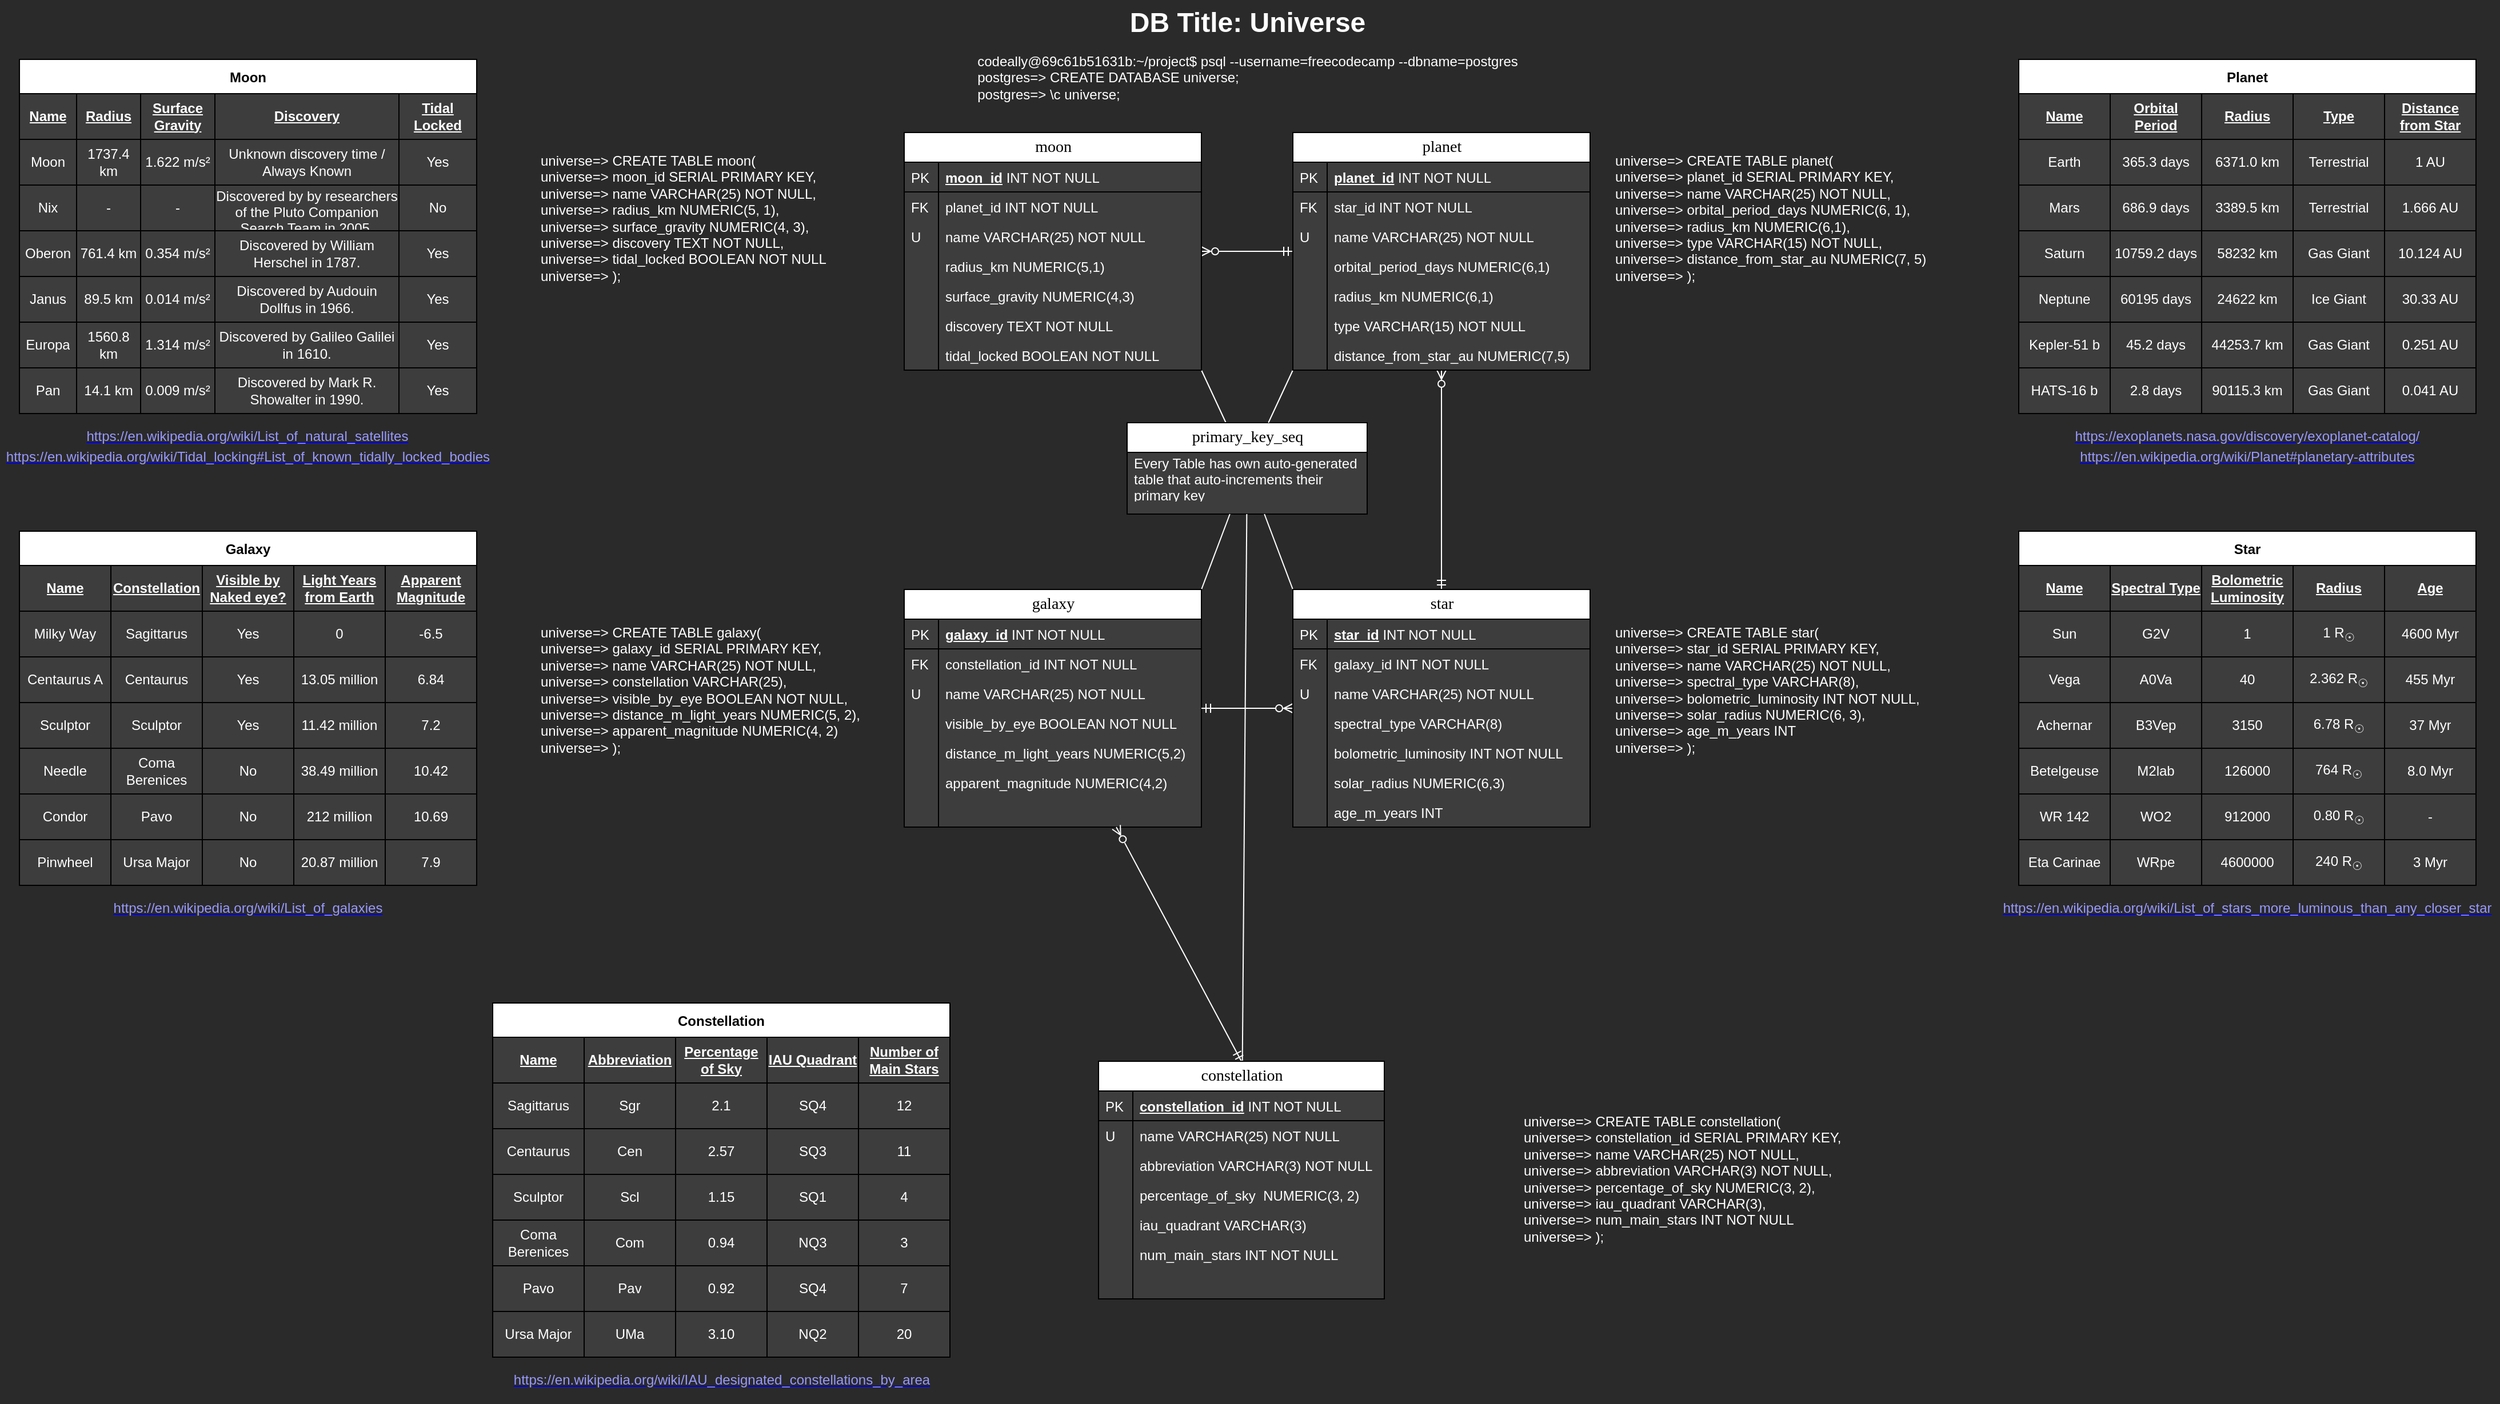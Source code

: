 <mxfile>
    <diagram name="Universe" id="e56a1550-8fbb-45ad-956c-1786394a9013">
        <mxGraphModel dx="3142" dy="1485" grid="1" gridSize="10" guides="1" tooltips="1" connect="1" arrows="1" fold="1" page="1" pageScale="1" pageWidth="583" pageHeight="413" background="#2a2a2a" math="0" shadow="0">
            <root>
                <mxCell id="0"/>
                <mxCell id="1" parent="0"/>
                <mxCell id="xgrmbnPNLAJesOwFsslI-1" value="DB Title: Universe" style="text;strokeColor=none;fillColor=none;html=1;fontSize=24;fontStyle=1;verticalAlign=middle;align=center;fontColor=#FFFFFF;" parent="1" vertex="1">
                    <mxGeometry x="-105" width="210" height="40" as="geometry"/>
                </mxCell>
                <mxCell id="xgrmbnPNLAJesOwFsslI-28" value="&lt;div style=&quot;text-align: left&quot;&gt;&lt;span&gt;codeally@69c61b51631b:~/project$&amp;nbsp;&lt;/span&gt;&lt;span&gt;psql --username=freecodecamp --dbname=postgres&lt;/span&gt;&lt;/div&gt;&lt;div style=&quot;text-align: left&quot;&gt;&lt;span&gt;postgres=&amp;gt;&amp;nbsp;&lt;/span&gt;&lt;span&gt;CREATE DATABASE universe;&lt;/span&gt;&lt;/div&gt;&lt;div style=&quot;text-align: left&quot;&gt;&lt;span&gt;postgres=&amp;gt;&amp;nbsp;&lt;/span&gt;&lt;span&gt;\c universe;&lt;br&gt;&lt;/span&gt;&lt;/div&gt;" style="text;strokeColor=none;fillColor=none;html=1;fontSize=12;fontStyle=0;verticalAlign=top;align=center;glass=0;fontColor=#FFFFFF;" parent="1" vertex="1">
                    <mxGeometry x="-240" y="40" width="480" height="70" as="geometry"/>
                </mxCell>
                <mxCell id="136" style="edgeStyle=none;html=1;endArrow=ERmandOne;endFill=0;startArrow=ERzeroToMany;startFill=0;strokeColor=#FFFFFF;" parent="1" source="xgrmbnPNLAJesOwFsslI-62" target="27" edge="1">
                    <mxGeometry relative="1" as="geometry"/>
                </mxCell>
                <mxCell id="170" style="edgeStyle=none;html=1;exitX=1;exitY=1;exitDx=0;exitDy=0;endArrow=none;endFill=0;strokeColor=#FFFFFF;" parent="1" source="xgrmbnPNLAJesOwFsslI-62" target="xgrmbnPNLAJesOwFsslI-164" edge="1">
                    <mxGeometry relative="1" as="geometry"/>
                </mxCell>
                <mxCell id="xgrmbnPNLAJesOwFsslI-62" value="moon" style="swimlane;html=1;fontStyle=0;childLayout=stackLayout;horizontal=1;startSize=26;fillColor=default;horizontalStack=0;resizeParent=1;resizeLast=0;collapsible=0;marginBottom=0;swimlaneFillColor=#3D3D3D;align=center;rounded=0;shadow=0;comic=0;labelBackgroundColor=none;strokeWidth=1;fontFamily=Verdana;fontSize=14" parent="1" vertex="1">
                    <mxGeometry x="-300" y="116" width="260" height="208" as="geometry"/>
                </mxCell>
                <mxCell id="14" value="&lt;b&gt;&lt;u&gt;moon_id&lt;/u&gt;&lt;/b&gt; INT NOT NULL" style="shape=partialRectangle;top=0;left=0;right=0;bottom=1;html=1;align=left;verticalAlign=top;fillColor=none;spacingLeft=34;spacingRight=4;whiteSpace=wrap;overflow=hidden;rotatable=0;points=[[0,0.5],[1,0.5]];portConstraint=eastwest;dropTarget=0;fontColor=#FFFFFF;" parent="xgrmbnPNLAJesOwFsslI-62" vertex="1">
                    <mxGeometry y="26" width="260" height="26" as="geometry"/>
                </mxCell>
                <mxCell id="15" value="PK" style="shape=partialRectangle;top=0;left=0;bottom=0;html=1;fillColor=none;align=left;verticalAlign=top;spacingLeft=4;spacingRight=4;whiteSpace=wrap;overflow=hidden;rotatable=0;points=[];portConstraint=eastwest;part=1;fontColor=#FFFFFF;" parent="14" vertex="1" connectable="0">
                    <mxGeometry width="30" height="26" as="geometry"/>
                </mxCell>
                <mxCell id="304" value="planet_id&amp;nbsp;INT NOT NULL" style="shape=partialRectangle;top=0;left=0;right=0;bottom=0;html=1;align=left;verticalAlign=top;fillColor=none;spacingLeft=34;spacingRight=4;whiteSpace=wrap;overflow=hidden;rotatable=0;points=[[0,0.5],[1,0.5]];portConstraint=eastwest;dropTarget=0;fontColor=#FFFFFF;" parent="xgrmbnPNLAJesOwFsslI-62" vertex="1">
                    <mxGeometry y="52" width="260" height="26" as="geometry"/>
                </mxCell>
                <mxCell id="305" value="FK" style="shape=partialRectangle;top=0;left=0;bottom=0;html=1;fillColor=none;align=left;verticalAlign=top;spacingLeft=4;spacingRight=4;whiteSpace=wrap;overflow=hidden;rotatable=0;points=[];portConstraint=eastwest;part=1;fontColor=#FFFFFF;" parent="304" vertex="1" connectable="0">
                    <mxGeometry width="30" height="26" as="geometry"/>
                </mxCell>
                <mxCell id="xgrmbnPNLAJesOwFsslI-65" value="name VARCHAR(25) NOT NULL" style="shape=partialRectangle;top=0;left=0;right=0;bottom=0;html=1;align=left;verticalAlign=top;fillColor=none;spacingLeft=34;spacingRight=4;whiteSpace=wrap;overflow=hidden;rotatable=0;points=[[0,0.5],[1,0.5]];portConstraint=eastwest;dropTarget=0;fontColor=#FFFFFF;" parent="xgrmbnPNLAJesOwFsslI-62" vertex="1">
                    <mxGeometry y="78" width="260" height="26" as="geometry"/>
                </mxCell>
                <mxCell id="xgrmbnPNLAJesOwFsslI-66" value="U" style="shape=partialRectangle;top=0;left=0;bottom=0;html=1;fillColor=none;align=left;verticalAlign=top;spacingLeft=4;spacingRight=4;whiteSpace=wrap;overflow=hidden;rotatable=0;points=[];portConstraint=eastwest;part=1;fontColor=#FFFFFF;" parent="xgrmbnPNLAJesOwFsslI-65" vertex="1" connectable="0">
                    <mxGeometry width="30" height="26" as="geometry"/>
                </mxCell>
                <mxCell id="xgrmbnPNLAJesOwFsslI-67" value="radius_km NUMERIC(5,1)" style="shape=partialRectangle;top=0;left=0;right=0;bottom=0;html=1;align=left;verticalAlign=top;fillColor=none;spacingLeft=34;spacingRight=4;whiteSpace=wrap;overflow=hidden;rotatable=0;points=[[0,0.5],[1,0.5]];portConstraint=eastwest;dropTarget=0;fontColor=#FFFFFF;" parent="xgrmbnPNLAJesOwFsslI-62" vertex="1">
                    <mxGeometry y="104" width="260" height="26" as="geometry"/>
                </mxCell>
                <mxCell id="xgrmbnPNLAJesOwFsslI-68" value="" style="shape=partialRectangle;top=0;left=0;bottom=0;html=1;fillColor=none;align=left;verticalAlign=top;spacingLeft=4;spacingRight=4;whiteSpace=wrap;overflow=hidden;rotatable=0;points=[];portConstraint=eastwest;part=1;" parent="xgrmbnPNLAJesOwFsslI-67" vertex="1" connectable="0">
                    <mxGeometry width="30" height="26" as="geometry"/>
                </mxCell>
                <mxCell id="xgrmbnPNLAJesOwFsslI-69" value="surface_gravity NUMERIC(4,3)" style="shape=partialRectangle;top=0;left=0;right=0;bottom=0;html=1;align=left;verticalAlign=top;fillColor=none;spacingLeft=34;spacingRight=4;whiteSpace=wrap;overflow=hidden;rotatable=0;points=[[0,0.5],[1,0.5]];portConstraint=eastwest;dropTarget=0;fontColor=#FFFFFF;" parent="xgrmbnPNLAJesOwFsslI-62" vertex="1">
                    <mxGeometry y="130" width="260" height="26" as="geometry"/>
                </mxCell>
                <mxCell id="xgrmbnPNLAJesOwFsslI-70" value="" style="shape=partialRectangle;top=0;left=0;bottom=0;html=1;fillColor=none;align=left;verticalAlign=top;spacingLeft=4;spacingRight=4;whiteSpace=wrap;overflow=hidden;rotatable=0;points=[];portConstraint=eastwest;part=1;" parent="xgrmbnPNLAJesOwFsslI-69" vertex="1" connectable="0">
                    <mxGeometry width="30" height="26" as="geometry"/>
                </mxCell>
                <mxCell id="145" value="discovery TEXT NOT NULL" style="shape=partialRectangle;top=0;left=0;right=0;bottom=0;html=1;align=left;verticalAlign=top;fillColor=none;spacingLeft=34;spacingRight=4;whiteSpace=wrap;overflow=hidden;rotatable=0;points=[[0,0.5],[1,0.5]];portConstraint=eastwest;dropTarget=0;fontColor=#FFFFFF;" parent="xgrmbnPNLAJesOwFsslI-62" vertex="1">
                    <mxGeometry y="156" width="260" height="26" as="geometry"/>
                </mxCell>
                <mxCell id="146" value="" style="shape=partialRectangle;top=0;left=0;bottom=0;html=1;fillColor=none;align=left;verticalAlign=top;spacingLeft=4;spacingRight=4;whiteSpace=wrap;overflow=hidden;rotatable=0;points=[];portConstraint=eastwest;part=1;" parent="145" vertex="1" connectable="0">
                    <mxGeometry width="30" height="26" as="geometry"/>
                </mxCell>
                <mxCell id="336" value="tidal_locked BOOLEAN NOT NULL" style="shape=partialRectangle;top=0;left=0;right=0;bottom=0;html=1;align=left;verticalAlign=top;fillColor=none;spacingLeft=34;spacingRight=4;whiteSpace=wrap;overflow=hidden;rotatable=0;points=[[0,0.5],[1,0.5]];portConstraint=eastwest;dropTarget=0;fontColor=#FFFFFF;" parent="xgrmbnPNLAJesOwFsslI-62" vertex="1">
                    <mxGeometry y="182" width="260" height="26" as="geometry"/>
                </mxCell>
                <mxCell id="337" value="" style="shape=partialRectangle;top=0;left=0;bottom=0;html=1;fillColor=none;align=left;verticalAlign=top;spacingLeft=4;spacingRight=4;whiteSpace=wrap;overflow=hidden;rotatable=0;points=[];portConstraint=eastwest;part=1;" parent="336" vertex="1" connectable="0">
                    <mxGeometry width="30" height="26" as="geometry"/>
                </mxCell>
                <mxCell id="xgrmbnPNLAJesOwFsslI-164" value="primary_key_seq" style="swimlane;html=1;fontStyle=0;childLayout=stackLayout;horizontal=1;startSize=26;fillColor=default;horizontalStack=0;resizeParent=1;resizeLast=0;collapsible=0;marginBottom=0;swimlaneFillColor=#3D3D3D;align=center;rounded=0;shadow=0;comic=0;labelBackgroundColor=none;strokeWidth=1;fontFamily=Verdana;fontSize=14" parent="1" vertex="1">
                    <mxGeometry x="-105" y="370" width="210" height="80" as="geometry"/>
                </mxCell>
                <mxCell id="154" value="Every Table has own auto-generated table that auto-increments their primary key" style="text;strokeColor=none;fillColor=none;align=left;verticalAlign=middle;spacingLeft=4;spacingRight=4;overflow=hidden;points=[[0,0.5],[1,0.5]];portConstraint=eastwest;rotatable=0;spacingTop=0;whiteSpace=wrap;fontColor=#FFFFFF;" parent="xgrmbnPNLAJesOwFsslI-164" vertex="1">
                    <mxGeometry y="26" width="210" height="44" as="geometry"/>
                </mxCell>
                <mxCell id="169" style="edgeStyle=none;html=1;exitX=1;exitY=0;exitDx=0;exitDy=0;endArrow=none;endFill=0;strokeColor=#FFFFFF;" parent="1" source="16" target="xgrmbnPNLAJesOwFsslI-164" edge="1">
                    <mxGeometry relative="1" as="geometry"/>
                </mxCell>
                <mxCell id="16" value="galaxy" style="swimlane;html=1;fontStyle=0;childLayout=stackLayout;horizontal=1;startSize=26;fillColor=default;horizontalStack=0;resizeParent=1;resizeLast=0;collapsible=0;marginBottom=0;swimlaneFillColor=#3D3D3D;align=center;rounded=0;shadow=0;comic=0;labelBackgroundColor=none;strokeWidth=1;fontFamily=Verdana;fontSize=14;expand=1;" parent="1" vertex="1">
                    <mxGeometry x="-300" y="516" width="260" height="208" as="geometry"/>
                </mxCell>
                <mxCell id="17" value="&lt;b&gt;&lt;u&gt;galaxy_id&lt;/u&gt;&lt;/b&gt; INT NOT NULL" style="shape=partialRectangle;top=0;left=0;right=0;bottom=1;html=1;align=left;verticalAlign=top;fillColor=none;spacingLeft=34;spacingRight=4;whiteSpace=wrap;overflow=hidden;rotatable=0;points=[[0,0.5],[1,0.5]];portConstraint=eastwest;dropTarget=0;fontColor=#FFFFFF;" parent="16" vertex="1">
                    <mxGeometry y="26" width="260" height="26" as="geometry"/>
                </mxCell>
                <mxCell id="18" value="&lt;font color=&quot;#ffffff&quot;&gt;PK&lt;/font&gt;" style="shape=partialRectangle;top=0;left=0;bottom=0;html=1;fillColor=none;align=left;verticalAlign=top;spacingLeft=4;spacingRight=4;whiteSpace=wrap;overflow=hidden;rotatable=0;points=[];portConstraint=eastwest;part=1;" parent="17" vertex="1" connectable="0">
                    <mxGeometry width="30" height="26" as="geometry"/>
                </mxCell>
                <mxCell id="330" value="constellation_id INT NOT NULL" style="shape=partialRectangle;top=0;left=0;right=0;bottom=0;html=1;align=left;verticalAlign=top;fillColor=none;spacingLeft=34;spacingRight=4;whiteSpace=wrap;overflow=hidden;rotatable=0;points=[[0,0.5],[1,0.5]];portConstraint=eastwest;dropTarget=0;fontColor=#ffffff;" parent="16" vertex="1">
                    <mxGeometry y="52" width="260" height="26" as="geometry"/>
                </mxCell>
                <mxCell id="331" value="FK" style="shape=partialRectangle;top=0;left=0;bottom=0;html=1;fillColor=none;align=left;verticalAlign=top;spacingLeft=4;spacingRight=4;whiteSpace=wrap;overflow=hidden;rotatable=0;points=[];portConstraint=eastwest;part=1;fontColor=#ffffff;" parent="330" vertex="1" connectable="0">
                    <mxGeometry width="30" height="26" as="geometry"/>
                </mxCell>
                <mxCell id="19" value="name VARCHAR(25) NOT NULL" style="shape=partialRectangle;top=0;left=0;right=0;bottom=0;html=1;align=left;verticalAlign=top;fillColor=none;spacingLeft=34;spacingRight=4;whiteSpace=wrap;overflow=hidden;rotatable=0;points=[[0,0.5],[1,0.5]];portConstraint=eastwest;dropTarget=0;fontColor=#FFFFFF;" parent="16" vertex="1">
                    <mxGeometry y="78" width="260" height="26" as="geometry"/>
                </mxCell>
                <mxCell id="20" value="&lt;font color=&quot;#ffffff&quot;&gt;U&lt;/font&gt;" style="shape=partialRectangle;top=0;left=0;bottom=0;html=1;fillColor=none;align=left;verticalAlign=top;spacingLeft=4;spacingRight=4;whiteSpace=wrap;overflow=hidden;rotatable=0;points=[];portConstraint=eastwest;part=1;" parent="19" vertex="1" connectable="0">
                    <mxGeometry width="30" height="26" as="geometry"/>
                </mxCell>
                <mxCell id="107" value="visible_by_eye BOOLEAN NOT NULL" style="shape=partialRectangle;top=0;left=0;right=0;bottom=0;html=1;align=left;verticalAlign=top;fillColor=none;spacingLeft=34;spacingRight=4;whiteSpace=wrap;overflow=hidden;rotatable=0;points=[[0,0.5],[1,0.5]];portConstraint=eastwest;dropTarget=0;fontColor=#FFFFFF;" parent="16" vertex="1">
                    <mxGeometry y="104" width="260" height="26" as="geometry"/>
                </mxCell>
                <mxCell id="108" value="" style="shape=partialRectangle;top=0;left=0;bottom=0;html=1;fillColor=none;align=left;verticalAlign=top;spacingLeft=4;spacingRight=4;whiteSpace=wrap;overflow=hidden;rotatable=0;points=[];portConstraint=eastwest;part=1;" parent="107" vertex="1" connectable="0">
                    <mxGeometry width="30" height="26" as="geometry"/>
                </mxCell>
                <mxCell id="139" value="distance_m_light_years NUMERIC(5,2)" style="shape=partialRectangle;top=0;left=0;right=0;bottom=0;html=1;align=left;verticalAlign=top;fillColor=none;spacingLeft=34;spacingRight=4;whiteSpace=wrap;overflow=hidden;rotatable=0;points=[[0,0.5],[1,0.5]];portConstraint=eastwest;dropTarget=0;fontColor=#FFFFFF;" parent="16" vertex="1">
                    <mxGeometry y="130" width="260" height="26" as="geometry"/>
                </mxCell>
                <mxCell id="140" value="" style="shape=partialRectangle;top=0;left=0;bottom=0;html=1;fillColor=none;align=left;verticalAlign=top;spacingLeft=4;spacingRight=4;whiteSpace=wrap;overflow=hidden;rotatable=0;points=[];portConstraint=eastwest;part=1;" parent="139" vertex="1" connectable="0">
                    <mxGeometry width="30" height="26" as="geometry"/>
                </mxCell>
                <mxCell id="306" value="apparent_magnitude NUMERIC(4,2)" style="shape=partialRectangle;top=0;left=0;right=0;bottom=0;html=1;align=left;verticalAlign=top;fillColor=none;spacingLeft=34;spacingRight=4;whiteSpace=wrap;overflow=hidden;rotatable=0;points=[[0,0.5],[1,0.5]];portConstraint=eastwest;dropTarget=0;fontColor=#FFFFFF;" parent="16" vertex="1">
                    <mxGeometry y="156" width="260" height="26" as="geometry"/>
                </mxCell>
                <mxCell id="307" value="" style="shape=partialRectangle;top=0;left=0;bottom=0;html=1;fillColor=none;align=left;verticalAlign=top;spacingLeft=4;spacingRight=4;whiteSpace=wrap;overflow=hidden;rotatable=0;points=[];portConstraint=eastwest;part=1;" parent="306" vertex="1" connectable="0">
                    <mxGeometry width="30" height="26" as="geometry"/>
                </mxCell>
                <mxCell id="410" value="" style="shape=partialRectangle;top=0;left=0;right=0;bottom=0;html=1;align=left;verticalAlign=top;fillColor=none;spacingLeft=34;spacingRight=4;whiteSpace=wrap;overflow=hidden;rotatable=0;points=[[0,0.5],[1,0.5]];portConstraint=eastwest;dropTarget=0;" parent="16" vertex="1">
                    <mxGeometry y="182" width="260" height="26" as="geometry"/>
                </mxCell>
                <mxCell id="411" value="" style="shape=partialRectangle;top=0;left=0;bottom=0;html=1;fillColor=none;align=left;verticalAlign=top;spacingLeft=4;spacingRight=4;whiteSpace=wrap;overflow=hidden;rotatable=0;points=[];portConstraint=eastwest;part=1;" parent="410" vertex="1" connectable="0">
                    <mxGeometry width="30" height="26" as="geometry"/>
                </mxCell>
                <mxCell id="137" style="edgeStyle=none;html=1;endArrow=ERmandOne;endFill=0;startArrow=ERzeroToMany;startFill=0;fontColor=#FFFFFF;labelBackgroundColor=default;strokeColor=#FFFFFF;" parent="1" source="27" target="38" edge="1">
                    <mxGeometry relative="1" as="geometry"/>
                </mxCell>
                <mxCell id="171" style="edgeStyle=none;html=1;exitX=0;exitY=1;exitDx=0;exitDy=0;endArrow=none;endFill=0;strokeColor=#FFFFFF;" parent="1" source="27" target="xgrmbnPNLAJesOwFsslI-164" edge="1">
                    <mxGeometry relative="1" as="geometry"/>
                </mxCell>
                <mxCell id="27" value="planet" style="swimlane;html=1;fontStyle=0;childLayout=stackLayout;horizontal=1;startSize=26;fillColor=default;horizontalStack=0;resizeParent=1;resizeLast=0;collapsible=0;marginBottom=0;swimlaneFillColor=#3D3D3D;align=center;rounded=0;shadow=0;comic=0;labelBackgroundColor=none;strokeWidth=1;fontFamily=Verdana;fontSize=14" parent="1" vertex="1">
                    <mxGeometry x="40" y="116" width="260" height="208" as="geometry"/>
                </mxCell>
                <mxCell id="28" value="&lt;b&gt;&lt;u&gt;planet_id&lt;/u&gt;&lt;/b&gt; INT NOT NULL" style="shape=partialRectangle;top=0;left=0;right=0;bottom=1;html=1;align=left;verticalAlign=top;fillColor=none;spacingLeft=34;spacingRight=4;whiteSpace=wrap;overflow=hidden;rotatable=0;points=[[0,0.5],[1,0.5]];portConstraint=eastwest;dropTarget=0;fontColor=#FFFFFF;" parent="27" vertex="1">
                    <mxGeometry y="26" width="260" height="26" as="geometry"/>
                </mxCell>
                <mxCell id="29" value="&lt;font color=&quot;#ffffff&quot;&gt;PK&lt;/font&gt;" style="shape=partialRectangle;top=0;left=0;bottom=0;html=1;fillColor=none;align=left;verticalAlign=top;spacingLeft=4;spacingRight=4;whiteSpace=wrap;overflow=hidden;rotatable=0;points=[];portConstraint=eastwest;part=1;" parent="28" vertex="1" connectable="0">
                    <mxGeometry width="30" height="26" as="geometry"/>
                </mxCell>
                <mxCell id="32" value="star_id&amp;nbsp;INT NOT NULL" style="shape=partialRectangle;top=0;left=0;right=0;bottom=0;html=1;align=left;verticalAlign=top;fillColor=none;spacingLeft=34;spacingRight=4;whiteSpace=wrap;overflow=hidden;rotatable=0;points=[[0,0.5],[1,0.5]];portConstraint=eastwest;dropTarget=0;fontColor=#FFFFFF;" parent="27" vertex="1">
                    <mxGeometry y="52" width="260" height="26" as="geometry"/>
                </mxCell>
                <mxCell id="33" value="&lt;font color=&quot;#ffffff&quot;&gt;FK&lt;/font&gt;" style="shape=partialRectangle;top=0;left=0;bottom=0;html=1;fillColor=none;align=left;verticalAlign=top;spacingLeft=4;spacingRight=4;whiteSpace=wrap;overflow=hidden;rotatable=0;points=[];portConstraint=eastwest;part=1;" parent="32" vertex="1" connectable="0">
                    <mxGeometry width="30" height="26" as="geometry"/>
                </mxCell>
                <mxCell id="30" value="name VARCHAR(25) NOT NULL" style="shape=partialRectangle;top=0;left=0;right=0;bottom=0;html=1;align=left;verticalAlign=top;fillColor=none;spacingLeft=34;spacingRight=4;whiteSpace=wrap;overflow=hidden;rotatable=0;points=[[0,0.5],[1,0.5]];portConstraint=eastwest;dropTarget=0;fontColor=#FFFFFF;" parent="27" vertex="1">
                    <mxGeometry y="78" width="260" height="26" as="geometry"/>
                </mxCell>
                <mxCell id="31" value="&lt;font color=&quot;#ffffff&quot;&gt;U&lt;/font&gt;" style="shape=partialRectangle;top=0;left=0;bottom=0;html=1;fillColor=none;align=left;verticalAlign=top;spacingLeft=4;spacingRight=4;whiteSpace=wrap;overflow=hidden;rotatable=0;points=[];portConstraint=eastwest;part=1;" parent="30" vertex="1" connectable="0">
                    <mxGeometry width="30" height="26" as="geometry"/>
                </mxCell>
                <mxCell id="34" value="orbital_period_days NUMERIC(6,1)" style="shape=partialRectangle;top=0;left=0;right=0;bottom=0;html=1;align=left;verticalAlign=top;fillColor=none;spacingLeft=34;spacingRight=4;whiteSpace=wrap;overflow=hidden;rotatable=0;points=[[0,0.5],[1,0.5]];portConstraint=eastwest;dropTarget=0;fontColor=#FFFFFF;" parent="27" vertex="1">
                    <mxGeometry y="104" width="260" height="26" as="geometry"/>
                </mxCell>
                <mxCell id="35" value="" style="shape=partialRectangle;top=0;left=0;bottom=0;html=1;fillColor=none;align=left;verticalAlign=top;spacingLeft=4;spacingRight=4;whiteSpace=wrap;overflow=hidden;rotatable=0;points=[];portConstraint=eastwest;part=1;" parent="34" vertex="1" connectable="0">
                    <mxGeometry width="30" height="26" as="geometry"/>
                </mxCell>
                <mxCell id="143" value="radius_km NUMERIC(6,1)" style="shape=partialRectangle;top=0;left=0;right=0;bottom=0;html=1;align=left;verticalAlign=top;fillColor=none;spacingLeft=34;spacingRight=4;whiteSpace=wrap;overflow=hidden;rotatable=0;points=[[0,0.5],[1,0.5]];portConstraint=eastwest;dropTarget=0;fontColor=#FFFFFF;" parent="27" vertex="1">
                    <mxGeometry y="130" width="260" height="26" as="geometry"/>
                </mxCell>
                <mxCell id="144" value="" style="shape=partialRectangle;top=0;left=0;bottom=0;html=1;fillColor=none;align=left;verticalAlign=top;spacingLeft=4;spacingRight=4;whiteSpace=wrap;overflow=hidden;rotatable=0;points=[];portConstraint=eastwest;part=1;" parent="143" vertex="1" connectable="0">
                    <mxGeometry width="30" height="26" as="geometry"/>
                </mxCell>
                <mxCell id="332" value="type VARCHAR(15) NOT NULL" style="shape=partialRectangle;top=0;left=0;right=0;bottom=0;html=1;align=left;verticalAlign=top;fillColor=none;spacingLeft=34;spacingRight=4;whiteSpace=wrap;overflow=hidden;rotatable=0;points=[[0,0.5],[1,0.5]];portConstraint=eastwest;dropTarget=0;fontColor=#FFFFFF;" parent="27" vertex="1">
                    <mxGeometry y="156" width="260" height="26" as="geometry"/>
                </mxCell>
                <mxCell id="333" value="" style="shape=partialRectangle;top=0;left=0;bottom=0;html=1;fillColor=none;align=left;verticalAlign=top;spacingLeft=4;spacingRight=4;whiteSpace=wrap;overflow=hidden;rotatable=0;points=[];portConstraint=eastwest;part=1;" parent="332" vertex="1" connectable="0">
                    <mxGeometry width="30" height="26" as="geometry"/>
                </mxCell>
                <mxCell id="116" value="distance_from_star_au NUMERIC(7,5)" style="shape=partialRectangle;top=0;left=0;right=0;bottom=0;html=1;align=left;verticalAlign=top;fillColor=none;spacingLeft=34;spacingRight=4;whiteSpace=wrap;overflow=hidden;rotatable=0;points=[[0,0.5],[1,0.5]];portConstraint=eastwest;dropTarget=0;fontColor=#FFFFFF;" parent="27" vertex="1">
                    <mxGeometry y="182" width="260" height="26" as="geometry"/>
                </mxCell>
                <mxCell id="117" value="" style="shape=partialRectangle;top=0;left=0;bottom=0;html=1;fillColor=none;align=left;verticalAlign=top;spacingLeft=4;spacingRight=4;whiteSpace=wrap;overflow=hidden;rotatable=0;points=[];portConstraint=eastwest;part=1;" parent="116" vertex="1" connectable="0">
                    <mxGeometry width="30" height="26" as="geometry"/>
                </mxCell>
                <mxCell id="138" style="edgeStyle=none;html=1;endArrow=ERmandOne;endFill=0;startArrow=ERzeroToMany;startFill=0;strokeColor=#FFFFFF;" parent="1" source="38" target="16" edge="1">
                    <mxGeometry relative="1" as="geometry"/>
                </mxCell>
                <mxCell id="168" style="edgeStyle=none;html=1;exitX=0;exitY=0;exitDx=0;exitDy=0;endArrow=none;endFill=0;strokeColor=#FFFFFF;" parent="1" source="38" target="xgrmbnPNLAJesOwFsslI-164" edge="1">
                    <mxGeometry relative="1" as="geometry"/>
                </mxCell>
                <mxCell id="38" value="star" style="swimlane;html=1;fontStyle=0;childLayout=stackLayout;horizontal=1;startSize=26;fillColor=default;horizontalStack=0;resizeParent=1;resizeLast=0;collapsible=0;marginBottom=0;swimlaneFillColor=#3D3D3D;align=center;rounded=0;shadow=0;comic=0;labelBackgroundColor=none;strokeWidth=1;fontFamily=Verdana;fontSize=14" parent="1" vertex="1">
                    <mxGeometry x="40" y="516" width="260" height="208" as="geometry"/>
                </mxCell>
                <mxCell id="39" value="&lt;b&gt;&lt;u&gt;star_id&lt;/u&gt;&lt;/b&gt; INT NOT NULL" style="shape=partialRectangle;top=0;left=0;right=0;bottom=1;html=1;align=left;verticalAlign=top;fillColor=none;spacingLeft=34;spacingRight=4;whiteSpace=wrap;overflow=hidden;rotatable=0;points=[[0,0.5],[1,0.5]];portConstraint=eastwest;dropTarget=0;fontColor=#FFFFFF;" parent="38" vertex="1">
                    <mxGeometry y="26" width="260" height="26" as="geometry"/>
                </mxCell>
                <mxCell id="40" value="&lt;font color=&quot;#ffffff&quot;&gt;PK&lt;/font&gt;" style="shape=partialRectangle;top=0;left=0;bottom=0;html=1;fillColor=none;align=left;verticalAlign=top;spacingLeft=4;spacingRight=4;whiteSpace=wrap;overflow=hidden;rotatable=0;points=[];portConstraint=eastwest;part=1;" parent="39" vertex="1" connectable="0">
                    <mxGeometry width="30" height="26" as="geometry"/>
                </mxCell>
                <mxCell id="43" value="galaxy_id&amp;nbsp;INT NOT NULL" style="shape=partialRectangle;top=0;left=0;right=0;bottom=0;html=1;align=left;verticalAlign=top;fillColor=none;spacingLeft=34;spacingRight=4;whiteSpace=wrap;overflow=hidden;rotatable=0;points=[[0,0.5],[1,0.5]];portConstraint=eastwest;dropTarget=0;fontColor=#FFFFFF;" parent="38" vertex="1">
                    <mxGeometry y="52" width="260" height="26" as="geometry"/>
                </mxCell>
                <mxCell id="44" value="&lt;font color=&quot;#ffffff&quot;&gt;FK&lt;/font&gt;" style="shape=partialRectangle;top=0;left=0;bottom=0;html=1;fillColor=none;align=left;verticalAlign=top;spacingLeft=4;spacingRight=4;whiteSpace=wrap;overflow=hidden;rotatable=0;points=[];portConstraint=eastwest;part=1;" parent="43" vertex="1" connectable="0">
                    <mxGeometry width="30" height="26" as="geometry"/>
                </mxCell>
                <mxCell id="41" value="name VARCHAR(25) NOT NULL" style="shape=partialRectangle;top=0;left=0;right=0;bottom=0;html=1;align=left;verticalAlign=top;fillColor=none;spacingLeft=34;spacingRight=4;whiteSpace=wrap;overflow=hidden;rotatable=0;points=[[0,0.5],[1,0.5]];portConstraint=eastwest;dropTarget=0;fontColor=#FFFFFF;" parent="38" vertex="1">
                    <mxGeometry y="78" width="260" height="26" as="geometry"/>
                </mxCell>
                <mxCell id="42" value="&lt;font color=&quot;#ffffff&quot;&gt;U&lt;/font&gt;" style="shape=partialRectangle;top=0;left=0;bottom=0;html=1;fillColor=none;align=left;verticalAlign=top;spacingLeft=4;spacingRight=4;whiteSpace=wrap;overflow=hidden;rotatable=0;points=[];portConstraint=eastwest;part=1;" parent="41" vertex="1" connectable="0">
                    <mxGeometry width="30" height="26" as="geometry"/>
                </mxCell>
                <mxCell id="45" value="spectral_type VARCHAR(8)" style="shape=partialRectangle;top=0;left=0;right=0;bottom=0;html=1;align=left;verticalAlign=top;fillColor=none;spacingLeft=34;spacingRight=4;whiteSpace=wrap;overflow=hidden;rotatable=0;points=[[0,0.5],[1,0.5]];portConstraint=eastwest;dropTarget=0;fontColor=#FFFFFF;" parent="38" vertex="1">
                    <mxGeometry y="104" width="260" height="26" as="geometry"/>
                </mxCell>
                <mxCell id="46" value="" style="shape=partialRectangle;top=0;left=0;bottom=0;html=1;fillColor=none;align=left;verticalAlign=top;spacingLeft=4;spacingRight=4;whiteSpace=wrap;overflow=hidden;rotatable=0;points=[];portConstraint=eastwest;part=1;" parent="45" vertex="1" connectable="0">
                    <mxGeometry width="30" height="26" as="geometry"/>
                </mxCell>
                <mxCell id="141" value="bolometric_luminosity INT NOT NULL" style="shape=partialRectangle;top=0;left=0;right=0;bottom=0;html=1;align=left;verticalAlign=top;fillColor=none;spacingLeft=34;spacingRight=4;whiteSpace=wrap;overflow=hidden;rotatable=0;points=[[0,0.5],[1,0.5]];portConstraint=eastwest;dropTarget=0;fontColor=#FFFFFF;" parent="38" vertex="1">
                    <mxGeometry y="130" width="260" height="26" as="geometry"/>
                </mxCell>
                <mxCell id="142" value="" style="shape=partialRectangle;top=0;left=0;bottom=0;html=1;fillColor=none;align=left;verticalAlign=top;spacingLeft=4;spacingRight=4;whiteSpace=wrap;overflow=hidden;rotatable=0;points=[];portConstraint=eastwest;part=1;" parent="141" vertex="1" connectable="0">
                    <mxGeometry width="30" height="26" as="geometry"/>
                </mxCell>
                <mxCell id="111" value="solar_radius NUMERIC(6,3)" style="shape=partialRectangle;top=0;left=0;right=0;bottom=0;html=1;align=left;verticalAlign=top;fillColor=none;spacingLeft=34;spacingRight=4;whiteSpace=wrap;overflow=hidden;rotatable=0;points=[[0,0.5],[1,0.5]];portConstraint=eastwest;dropTarget=0;fontColor=#FFFFFF;" parent="38" vertex="1">
                    <mxGeometry y="156" width="260" height="26" as="geometry"/>
                </mxCell>
                <mxCell id="112" value="" style="shape=partialRectangle;top=0;left=0;bottom=0;html=1;fillColor=none;align=left;verticalAlign=top;spacingLeft=4;spacingRight=4;whiteSpace=wrap;overflow=hidden;rotatable=0;points=[];portConstraint=eastwest;part=1;" parent="111" vertex="1" connectable="0">
                    <mxGeometry width="30" height="26" as="geometry"/>
                </mxCell>
                <mxCell id="328" value="age_m_years INT" style="shape=partialRectangle;top=0;left=0;right=0;bottom=0;html=1;align=left;verticalAlign=top;fillColor=none;spacingLeft=34;spacingRight=4;whiteSpace=wrap;overflow=hidden;rotatable=0;points=[[0,0.5],[1,0.5]];portConstraint=eastwest;dropTarget=0;fontColor=#FFFFFF;" parent="38" vertex="1">
                    <mxGeometry y="182" width="260" height="26" as="geometry"/>
                </mxCell>
                <mxCell id="329" value="" style="shape=partialRectangle;top=0;left=0;bottom=0;html=1;fillColor=none;align=left;verticalAlign=top;spacingLeft=4;spacingRight=4;whiteSpace=wrap;overflow=hidden;rotatable=0;points=[];portConstraint=eastwest;part=1;" parent="328" vertex="1" connectable="0">
                    <mxGeometry width="30" height="26" as="geometry"/>
                </mxCell>
                <mxCell id="49" value="Galaxy" style="shape=table;startSize=30;container=1;collapsible=0;childLayout=tableLayout;fontStyle=1;align=center;pointerEvents=1;swimlaneFillColor=#3D3D3D;gradientColor=none;" parent="1" vertex="1">
                    <mxGeometry x="-1074" y="465" width="400" height="310" as="geometry"/>
                </mxCell>
                <mxCell id="50" value="" style="shape=partialRectangle;html=1;whiteSpace=wrap;collapsible=0;dropTarget=0;pointerEvents=0;fillColor=none;top=0;left=0;bottom=0;right=0;points=[[0,0.5],[1,0.5]];portConstraint=eastwest;" parent="49" vertex="1">
                    <mxGeometry y="30" width="400" height="40" as="geometry"/>
                </mxCell>
                <mxCell id="51" value="Name" style="shape=partialRectangle;html=1;whiteSpace=wrap;connectable=0;fillColor=none;top=0;left=0;bottom=0;right=0;overflow=hidden;pointerEvents=1;fontStyle=5;fontColor=#FFFFFF;" parent="50" vertex="1">
                    <mxGeometry width="80" height="40" as="geometry">
                        <mxRectangle width="80" height="40" as="alternateBounds"/>
                    </mxGeometry>
                </mxCell>
                <mxCell id="52" value="&lt;span&gt;Constellation&lt;/span&gt;" style="shape=partialRectangle;html=1;whiteSpace=wrap;connectable=0;fillColor=none;top=0;left=0;bottom=0;right=0;overflow=hidden;pointerEvents=1;fontStyle=5;fontColor=#FFFFFF;" parent="50" vertex="1">
                    <mxGeometry x="80" width="80" height="40" as="geometry">
                        <mxRectangle width="80" height="40" as="alternateBounds"/>
                    </mxGeometry>
                </mxCell>
                <mxCell id="53" value="Visible by Naked eye?" style="shape=partialRectangle;html=1;whiteSpace=wrap;connectable=0;fillColor=none;top=0;left=0;bottom=0;right=0;overflow=hidden;pointerEvents=1;fontStyle=5;fontColor=#FFFFFF;" parent="50" vertex="1">
                    <mxGeometry x="160" width="80" height="40" as="geometry">
                        <mxRectangle width="80" height="40" as="alternateBounds"/>
                    </mxGeometry>
                </mxCell>
                <mxCell id="62" value="Light Years from Earth" style="shape=partialRectangle;html=1;whiteSpace=wrap;connectable=0;fillColor=none;top=0;left=0;bottom=0;right=0;overflow=hidden;pointerEvents=1;fontStyle=5;fontColor=#FFFFFF;" parent="50" vertex="1">
                    <mxGeometry x="240" width="80" height="40" as="geometry">
                        <mxRectangle width="80" height="40" as="alternateBounds"/>
                    </mxGeometry>
                </mxCell>
                <mxCell id="65" value="Apparent Magnitude" style="shape=partialRectangle;html=1;whiteSpace=wrap;connectable=0;fillColor=none;top=0;left=0;bottom=0;right=0;overflow=hidden;pointerEvents=1;fontStyle=5;fontColor=#FFFFFF;" parent="50" vertex="1">
                    <mxGeometry x="320" width="80" height="40" as="geometry">
                        <mxRectangle width="80" height="40" as="alternateBounds"/>
                    </mxGeometry>
                </mxCell>
                <mxCell id="54" value="" style="shape=partialRectangle;html=1;whiteSpace=wrap;collapsible=0;dropTarget=0;pointerEvents=0;fillColor=none;top=0;left=0;bottom=0;right=0;points=[[0,0.5],[1,0.5]];portConstraint=eastwest;" parent="49" vertex="1">
                    <mxGeometry y="70" width="400" height="40" as="geometry"/>
                </mxCell>
                <mxCell id="55" value="Milky Way" style="shape=partialRectangle;html=1;whiteSpace=wrap;connectable=0;fillColor=none;top=0;left=0;bottom=0;right=0;overflow=hidden;pointerEvents=1;fontColor=#FFFFFF;" parent="54" vertex="1">
                    <mxGeometry width="80" height="40" as="geometry">
                        <mxRectangle width="80" height="40" as="alternateBounds"/>
                    </mxGeometry>
                </mxCell>
                <mxCell id="56" value="&lt;span&gt;Sagittarus&lt;/span&gt;" style="shape=partialRectangle;html=1;whiteSpace=wrap;connectable=0;fillColor=none;top=0;left=0;bottom=0;right=0;overflow=hidden;pointerEvents=1;fontColor=#FFFFFF;" parent="54" vertex="1">
                    <mxGeometry x="80" width="80" height="40" as="geometry">
                        <mxRectangle width="80" height="40" as="alternateBounds"/>
                    </mxGeometry>
                </mxCell>
                <mxCell id="57" value="Yes" style="shape=partialRectangle;html=1;whiteSpace=wrap;connectable=0;fillColor=none;top=0;left=0;bottom=0;right=0;overflow=hidden;pointerEvents=1;fontColor=#FFFFFF;" parent="54" vertex="1">
                    <mxGeometry x="160" width="80" height="40" as="geometry">
                        <mxRectangle width="80" height="40" as="alternateBounds"/>
                    </mxGeometry>
                </mxCell>
                <mxCell id="63" value="0" style="shape=partialRectangle;html=1;whiteSpace=wrap;connectable=0;fillColor=none;top=0;left=0;bottom=0;right=0;overflow=hidden;pointerEvents=1;fontColor=#FFFFFF;" parent="54" vertex="1">
                    <mxGeometry x="240" width="80" height="40" as="geometry">
                        <mxRectangle width="80" height="40" as="alternateBounds"/>
                    </mxGeometry>
                </mxCell>
                <mxCell id="66" value="-6.5" style="shape=partialRectangle;html=1;whiteSpace=wrap;connectable=0;fillColor=none;top=0;left=0;bottom=0;right=0;overflow=hidden;pointerEvents=1;fontColor=#FFFFFF;" parent="54" vertex="1">
                    <mxGeometry x="320" width="80" height="40" as="geometry">
                        <mxRectangle width="80" height="40" as="alternateBounds"/>
                    </mxGeometry>
                </mxCell>
                <mxCell id="58" value="" style="shape=partialRectangle;html=1;whiteSpace=wrap;collapsible=0;dropTarget=0;pointerEvents=0;fillColor=none;top=0;left=0;bottom=0;right=0;points=[[0,0.5],[1,0.5]];portConstraint=eastwest;" parent="49" vertex="1">
                    <mxGeometry y="110" width="400" height="40" as="geometry"/>
                </mxCell>
                <mxCell id="59" value="Centaurus A" style="shape=partialRectangle;html=1;whiteSpace=wrap;connectable=0;fillColor=none;top=0;left=0;bottom=0;right=0;overflow=hidden;pointerEvents=1;fontColor=#FFFFFF;" parent="58" vertex="1">
                    <mxGeometry width="80" height="40" as="geometry">
                        <mxRectangle width="80" height="40" as="alternateBounds"/>
                    </mxGeometry>
                </mxCell>
                <mxCell id="60" value="Centaurus" style="shape=partialRectangle;html=1;whiteSpace=wrap;connectable=0;fillColor=none;top=0;left=0;bottom=0;right=0;overflow=hidden;pointerEvents=1;fontColor=#FFFFFF;" parent="58" vertex="1">
                    <mxGeometry x="80" width="80" height="40" as="geometry">
                        <mxRectangle width="80" height="40" as="alternateBounds"/>
                    </mxGeometry>
                </mxCell>
                <mxCell id="61" value="Yes" style="shape=partialRectangle;html=1;whiteSpace=wrap;connectable=0;fillColor=none;top=0;left=0;bottom=0;right=0;overflow=hidden;pointerEvents=1;fontColor=#FFFFFF;" parent="58" vertex="1">
                    <mxGeometry x="160" width="80" height="40" as="geometry">
                        <mxRectangle width="80" height="40" as="alternateBounds"/>
                    </mxGeometry>
                </mxCell>
                <mxCell id="64" value="&lt;span&gt;13.05 million&lt;/span&gt;" style="shape=partialRectangle;html=1;whiteSpace=wrap;connectable=0;fillColor=none;top=0;left=0;bottom=0;right=0;overflow=hidden;pointerEvents=1;fontColor=#FFFFFF;" parent="58" vertex="1">
                    <mxGeometry x="240" width="80" height="40" as="geometry">
                        <mxRectangle width="80" height="40" as="alternateBounds"/>
                    </mxGeometry>
                </mxCell>
                <mxCell id="67" value="6.84" style="shape=partialRectangle;html=1;whiteSpace=wrap;connectable=0;fillColor=none;top=0;left=0;bottom=0;right=0;overflow=hidden;pointerEvents=1;fontColor=#FFFFFF;" parent="58" vertex="1">
                    <mxGeometry x="320" width="80" height="40" as="geometry">
                        <mxRectangle width="80" height="40" as="alternateBounds"/>
                    </mxGeometry>
                </mxCell>
                <mxCell id="68" style="shape=partialRectangle;html=1;whiteSpace=wrap;collapsible=0;dropTarget=0;pointerEvents=0;fillColor=none;top=0;left=0;bottom=0;right=0;points=[[0,0.5],[1,0.5]];portConstraint=eastwest;" parent="49" vertex="1">
                    <mxGeometry y="150" width="400" height="40" as="geometry"/>
                </mxCell>
                <mxCell id="69" value="Sculptor" style="shape=partialRectangle;html=1;whiteSpace=wrap;connectable=0;fillColor=none;top=0;left=0;bottom=0;right=0;overflow=hidden;pointerEvents=1;fontColor=#FFFFFF;" parent="68" vertex="1">
                    <mxGeometry width="80" height="40" as="geometry">
                        <mxRectangle width="80" height="40" as="alternateBounds"/>
                    </mxGeometry>
                </mxCell>
                <mxCell id="70" value="Sculptor" style="shape=partialRectangle;html=1;whiteSpace=wrap;connectable=0;fillColor=none;top=0;left=0;bottom=0;right=0;overflow=hidden;pointerEvents=1;fontColor=#FFFFFF;" parent="68" vertex="1">
                    <mxGeometry x="80" width="80" height="40" as="geometry">
                        <mxRectangle width="80" height="40" as="alternateBounds"/>
                    </mxGeometry>
                </mxCell>
                <mxCell id="71" value="Yes" style="shape=partialRectangle;html=1;whiteSpace=wrap;connectable=0;fillColor=none;top=0;left=0;bottom=0;right=0;overflow=hidden;pointerEvents=1;fontColor=#FFFFFF;" parent="68" vertex="1">
                    <mxGeometry x="160" width="80" height="40" as="geometry">
                        <mxRectangle width="80" height="40" as="alternateBounds"/>
                    </mxGeometry>
                </mxCell>
                <mxCell id="72" value="11.42 million" style="shape=partialRectangle;html=1;whiteSpace=wrap;connectable=0;fillColor=none;top=0;left=0;bottom=0;right=0;overflow=hidden;pointerEvents=1;fontColor=#FFFFFF;" parent="68" vertex="1">
                    <mxGeometry x="240" width="80" height="40" as="geometry">
                        <mxRectangle width="80" height="40" as="alternateBounds"/>
                    </mxGeometry>
                </mxCell>
                <mxCell id="73" value="7.2" style="shape=partialRectangle;html=1;whiteSpace=wrap;connectable=0;fillColor=none;top=0;left=0;bottom=0;right=0;overflow=hidden;pointerEvents=1;fontColor=#FFFFFF;" parent="68" vertex="1">
                    <mxGeometry x="320" width="80" height="40" as="geometry">
                        <mxRectangle width="80" height="40" as="alternateBounds"/>
                    </mxGeometry>
                </mxCell>
                <mxCell id="74" style="shape=partialRectangle;html=1;whiteSpace=wrap;collapsible=0;dropTarget=0;pointerEvents=0;fillColor=none;top=0;left=0;bottom=0;right=0;points=[[0,0.5],[1,0.5]];portConstraint=eastwest;" parent="49" vertex="1">
                    <mxGeometry y="190" width="400" height="40" as="geometry"/>
                </mxCell>
                <mxCell id="75" value="Needle" style="shape=partialRectangle;html=1;whiteSpace=wrap;connectable=0;fillColor=none;top=0;left=0;bottom=0;right=0;overflow=hidden;pointerEvents=1;fontColor=#FFFFFF;" parent="74" vertex="1">
                    <mxGeometry width="80" height="40" as="geometry">
                        <mxRectangle width="80" height="40" as="alternateBounds"/>
                    </mxGeometry>
                </mxCell>
                <mxCell id="76" value="Coma Berenices" style="shape=partialRectangle;html=1;whiteSpace=wrap;connectable=0;fillColor=none;top=0;left=0;bottom=0;right=0;overflow=hidden;pointerEvents=1;fontColor=#FFFFFF;" parent="74" vertex="1">
                    <mxGeometry x="80" width="80" height="40" as="geometry">
                        <mxRectangle width="80" height="40" as="alternateBounds"/>
                    </mxGeometry>
                </mxCell>
                <mxCell id="77" value="No" style="shape=partialRectangle;html=1;whiteSpace=wrap;connectable=0;fillColor=none;top=0;left=0;bottom=0;right=0;overflow=hidden;pointerEvents=1;fontColor=#FFFFFF;" parent="74" vertex="1">
                    <mxGeometry x="160" width="80" height="40" as="geometry">
                        <mxRectangle width="80" height="40" as="alternateBounds"/>
                    </mxGeometry>
                </mxCell>
                <mxCell id="78" value="38.49 million" style="shape=partialRectangle;html=1;whiteSpace=wrap;connectable=0;fillColor=none;top=0;left=0;bottom=0;right=0;overflow=hidden;pointerEvents=1;fontColor=#FFFFFF;" parent="74" vertex="1">
                    <mxGeometry x="240" width="80" height="40" as="geometry">
                        <mxRectangle width="80" height="40" as="alternateBounds"/>
                    </mxGeometry>
                </mxCell>
                <mxCell id="79" value="10.42" style="shape=partialRectangle;html=1;whiteSpace=wrap;connectable=0;fillColor=none;top=0;left=0;bottom=0;right=0;overflow=hidden;pointerEvents=1;fontColor=#FFFFFF;" parent="74" vertex="1">
                    <mxGeometry x="320" width="80" height="40" as="geometry">
                        <mxRectangle width="80" height="40" as="alternateBounds"/>
                    </mxGeometry>
                </mxCell>
                <mxCell id="80" style="shape=partialRectangle;html=1;whiteSpace=wrap;collapsible=0;dropTarget=0;pointerEvents=0;fillColor=none;top=0;left=0;bottom=0;right=0;points=[[0,0.5],[1,0.5]];portConstraint=eastwest;" parent="49" vertex="1">
                    <mxGeometry y="230" width="400" height="40" as="geometry"/>
                </mxCell>
                <mxCell id="81" value="Condor" style="shape=partialRectangle;html=1;whiteSpace=wrap;connectable=0;fillColor=none;top=0;left=0;bottom=0;right=0;overflow=hidden;pointerEvents=1;fontColor=#FFFFFF;" parent="80" vertex="1">
                    <mxGeometry width="80" height="40" as="geometry">
                        <mxRectangle width="80" height="40" as="alternateBounds"/>
                    </mxGeometry>
                </mxCell>
                <mxCell id="82" value="Pavo" style="shape=partialRectangle;html=1;whiteSpace=wrap;connectable=0;fillColor=none;top=0;left=0;bottom=0;right=0;overflow=hidden;pointerEvents=1;fontColor=#FFFFFF;" parent="80" vertex="1">
                    <mxGeometry x="80" width="80" height="40" as="geometry">
                        <mxRectangle width="80" height="40" as="alternateBounds"/>
                    </mxGeometry>
                </mxCell>
                <mxCell id="83" value="No" style="shape=partialRectangle;html=1;whiteSpace=wrap;connectable=0;fillColor=none;top=0;left=0;bottom=0;right=0;overflow=hidden;pointerEvents=1;fontColor=#FFFFFF;" parent="80" vertex="1">
                    <mxGeometry x="160" width="80" height="40" as="geometry">
                        <mxRectangle width="80" height="40" as="alternateBounds"/>
                    </mxGeometry>
                </mxCell>
                <mxCell id="84" value="212 million" style="shape=partialRectangle;html=1;whiteSpace=wrap;connectable=0;fillColor=none;top=0;left=0;bottom=0;right=0;overflow=hidden;pointerEvents=1;fontColor=#FFFFFF;" parent="80" vertex="1">
                    <mxGeometry x="240" width="80" height="40" as="geometry">
                        <mxRectangle width="80" height="40" as="alternateBounds"/>
                    </mxGeometry>
                </mxCell>
                <mxCell id="85" value="10.69" style="shape=partialRectangle;html=1;whiteSpace=wrap;connectable=0;fillColor=none;top=0;left=0;bottom=0;right=0;overflow=hidden;pointerEvents=1;fontColor=#FFFFFF;" parent="80" vertex="1">
                    <mxGeometry x="320" width="80" height="40" as="geometry">
                        <mxRectangle width="80" height="40" as="alternateBounds"/>
                    </mxGeometry>
                </mxCell>
                <mxCell id="86" style="shape=partialRectangle;html=1;whiteSpace=wrap;collapsible=0;dropTarget=0;pointerEvents=0;fillColor=none;top=0;left=0;bottom=0;right=0;points=[[0,0.5],[1,0.5]];portConstraint=eastwest;" parent="49" vertex="1">
                    <mxGeometry y="270" width="400" height="40" as="geometry"/>
                </mxCell>
                <mxCell id="87" value="Pinwheel" style="shape=partialRectangle;html=1;whiteSpace=wrap;connectable=0;fillColor=none;top=0;left=0;bottom=0;right=0;overflow=hidden;pointerEvents=1;fontColor=#FFFFFF;" parent="86" vertex="1">
                    <mxGeometry width="80" height="40" as="geometry">
                        <mxRectangle width="80" height="40" as="alternateBounds"/>
                    </mxGeometry>
                </mxCell>
                <mxCell id="88" value="Ursa Major" style="shape=partialRectangle;html=1;whiteSpace=wrap;connectable=0;fillColor=none;top=0;left=0;bottom=0;right=0;overflow=hidden;pointerEvents=1;fontColor=#FFFFFF;" parent="86" vertex="1">
                    <mxGeometry x="80" width="80" height="40" as="geometry">
                        <mxRectangle width="80" height="40" as="alternateBounds"/>
                    </mxGeometry>
                </mxCell>
                <mxCell id="89" value="No" style="shape=partialRectangle;html=1;whiteSpace=wrap;connectable=0;fillColor=none;top=0;left=0;bottom=0;right=0;overflow=hidden;pointerEvents=1;fontColor=#FFFFFF;" parent="86" vertex="1">
                    <mxGeometry x="160" width="80" height="40" as="geometry">
                        <mxRectangle width="80" height="40" as="alternateBounds"/>
                    </mxGeometry>
                </mxCell>
                <mxCell id="90" value="20.87 million" style="shape=partialRectangle;html=1;whiteSpace=wrap;connectable=0;fillColor=none;top=0;left=0;bottom=0;right=0;overflow=hidden;pointerEvents=1;fontColor=#FFFFFF;" parent="86" vertex="1">
                    <mxGeometry x="240" width="80" height="40" as="geometry">
                        <mxRectangle width="80" height="40" as="alternateBounds"/>
                    </mxGeometry>
                </mxCell>
                <mxCell id="91" value="7.9" style="shape=partialRectangle;html=1;whiteSpace=wrap;connectable=0;fillColor=none;top=0;left=0;bottom=0;right=0;overflow=hidden;pointerEvents=1;fontColor=#FFFFFF;" parent="86" vertex="1">
                    <mxGeometry x="320" width="80" height="40" as="geometry">
                        <mxRectangle width="80" height="40" as="alternateBounds"/>
                    </mxGeometry>
                </mxCell>
                <mxCell id="153" value="&lt;div&gt;&lt;span&gt;universe=&amp;gt; CREATE TABLE galaxy(&lt;/span&gt;&lt;/div&gt;universe=&amp;gt;&amp;nbsp;&lt;span&gt;galaxy_id SERIAL PRIMARY KEY,&lt;br&gt;&lt;/span&gt;universe=&amp;gt; name VARCHAR(25) NOT NULL,&lt;br&gt;universe=&amp;gt; constellation VARCHAR(25),&lt;br&gt;universe=&amp;gt; visible_by_eye BOOLEAN NOT NULL,&lt;br&gt;universe=&amp;gt; distance_m_light_years NUMERIC(5, 2),&lt;br&gt;universe=&amp;gt; apparent_magnitude NUMERIC(4, 2)&lt;br&gt;universe=&amp;gt;&amp;nbsp;&lt;span&gt;);&lt;/span&gt;" style="text;strokeColor=none;fillColor=none;html=1;fontSize=12;fontStyle=0;verticalAlign=top;align=left;glass=0;fontColor=#FFFFFF;" parent="1" vertex="1">
                    <mxGeometry x="-620" y="540" width="300" height="130" as="geometry"/>
                </mxCell>
                <mxCell id="172" value="&lt;div&gt;&lt;span&gt;universe=&amp;gt; CREATE TABLE star(&lt;/span&gt;&lt;/div&gt;universe=&amp;gt;&amp;nbsp;&lt;span&gt;star_id SERIAL PRIMARY KEY,&lt;br&gt;&lt;/span&gt;universe=&amp;gt; name VARCHAR(25) NOT NULL,&lt;br&gt;universe=&amp;gt; spectral_type VARCHAR(8),&lt;br&gt;universe=&amp;gt; bolometric_luminosity INT NOT NULL,&lt;br&gt;universe=&amp;gt; solar_radius NUMERIC(6, 3),&lt;br&gt;universe=&amp;gt; age_m_years INT&lt;br&gt;universe=&amp;gt;&amp;nbsp;&lt;span&gt;);&lt;/span&gt;" style="text;strokeColor=none;fillColor=none;html=1;fontSize=12;fontStyle=0;verticalAlign=top;align=left;glass=0;fontColor=#FFFFFF;" parent="1" vertex="1">
                    <mxGeometry x="320" y="540" width="300" height="130" as="geometry"/>
                </mxCell>
                <mxCell id="173" value="&lt;div&gt;&lt;span&gt;universe=&amp;gt; CREATE TABLE moon(&lt;/span&gt;&lt;/div&gt;universe=&amp;gt;&amp;nbsp;&lt;span&gt;moon_id SERIAL PRIMARY KEY,&lt;br&gt;&lt;/span&gt;universe=&amp;gt; name VARCHAR(25) NOT NULL,&lt;br&gt;universe=&amp;gt; radius_km NUMERIC(5, 1),&lt;br&gt;universe=&amp;gt; surface_gravity NUMERIC(4, 3),&lt;br&gt;universe=&amp;gt; discovery TEXT NOT NULL,&lt;br&gt;universe=&amp;gt; tidal_locked BOOLEAN NOT NULL&lt;br&gt;universe=&amp;gt;&amp;nbsp;&lt;span&gt;);&lt;/span&gt;" style="text;strokeColor=none;fillColor=none;html=1;fontSize=12;fontStyle=0;verticalAlign=top;align=left;glass=0;fontColor=#FFFFFF;" parent="1" vertex="1">
                    <mxGeometry x="-620" y="127" width="300" height="130" as="geometry"/>
                </mxCell>
                <mxCell id="174" value="&lt;div&gt;&lt;span&gt;universe=&amp;gt; CREATE TABLE planet(&lt;/span&gt;&lt;/div&gt;universe=&amp;gt;&amp;nbsp;&lt;span&gt;planet_id SERIAL PRIMARY KEY,&lt;br&gt;&lt;/span&gt;universe=&amp;gt; name VARCHAR(25) NOT NULL,&lt;br&gt;universe=&amp;gt; orbital_period_days NUMERIC(6, 1),&lt;br&gt;universe=&amp;gt; radius_km NUMERIC(6,1),&lt;br&gt;universe=&amp;gt; type VARCHAR(15) NOT NULL,&lt;br&gt;universe=&amp;gt; distance_from_star_au NUMERIC(7, 5)&lt;br&gt;universe=&amp;gt;&amp;nbsp;&lt;span&gt;);&lt;/span&gt;" style="text;strokeColor=none;fillColor=none;html=1;fontSize=12;fontStyle=0;verticalAlign=top;align=left;glass=0;fontColor=#FFFFFF;" parent="1" vertex="1">
                    <mxGeometry x="320" y="127" width="300" height="130" as="geometry"/>
                </mxCell>
                <mxCell id="175" value="Moon" style="shape=table;startSize=30;container=1;collapsible=0;childLayout=tableLayout;fontStyle=1;align=center;pointerEvents=1;swimlaneFillColor=#3D3D3D;fontColor=default;" parent="1" vertex="1">
                    <mxGeometry x="-1074" y="52" width="400" height="310" as="geometry"/>
                </mxCell>
                <mxCell id="176" value="" style="shape=partialRectangle;html=1;whiteSpace=wrap;collapsible=0;dropTarget=0;pointerEvents=0;fillColor=none;top=0;left=0;bottom=0;right=0;points=[[0,0.5],[1,0.5]];portConstraint=eastwest;" parent="175" vertex="1">
                    <mxGeometry y="30" width="400" height="40" as="geometry"/>
                </mxCell>
                <mxCell id="177" value="Name" style="shape=partialRectangle;html=1;whiteSpace=wrap;connectable=0;fillColor=none;top=0;left=0;bottom=0;right=0;overflow=hidden;pointerEvents=1;fontStyle=5;fontColor=#FFFFFF;" parent="176" vertex="1">
                    <mxGeometry width="50" height="40" as="geometry">
                        <mxRectangle width="50" height="40" as="alternateBounds"/>
                    </mxGeometry>
                </mxCell>
                <mxCell id="178" value="Radius" style="shape=partialRectangle;html=1;whiteSpace=wrap;connectable=0;fillColor=none;top=0;left=0;bottom=0;right=0;overflow=hidden;pointerEvents=1;fontStyle=5;fontColor=#FFFFFF;" parent="176" vertex="1">
                    <mxGeometry x="50" width="56" height="40" as="geometry">
                        <mxRectangle width="56" height="40" as="alternateBounds"/>
                    </mxGeometry>
                </mxCell>
                <mxCell id="179" value="Surface Gravity" style="shape=partialRectangle;html=1;whiteSpace=wrap;connectable=0;fillColor=none;top=0;left=0;bottom=0;right=0;overflow=hidden;pointerEvents=1;fontStyle=5;fontColor=#FFFFFF;" parent="176" vertex="1">
                    <mxGeometry x="106" width="65" height="40" as="geometry">
                        <mxRectangle width="65" height="40" as="alternateBounds"/>
                    </mxGeometry>
                </mxCell>
                <mxCell id="181" value="Discovery" style="shape=partialRectangle;html=1;whiteSpace=wrap;connectable=0;fillColor=none;top=0;left=0;bottom=0;right=0;overflow=hidden;pointerEvents=1;fontStyle=5;fontColor=#FFFFFF;" parent="176" vertex="1">
                    <mxGeometry x="171" width="161" height="40" as="geometry">
                        <mxRectangle width="161" height="40" as="alternateBounds"/>
                    </mxGeometry>
                </mxCell>
                <mxCell id="320" value="Tidal Locked" style="shape=partialRectangle;html=1;whiteSpace=wrap;connectable=0;fillColor=none;top=0;left=0;bottom=0;right=0;overflow=hidden;pointerEvents=1;fontStyle=5;fontColor=#FFFFFF;" parent="176" vertex="1">
                    <mxGeometry x="332" width="68" height="40" as="geometry">
                        <mxRectangle width="68" height="40" as="alternateBounds"/>
                    </mxGeometry>
                </mxCell>
                <mxCell id="182" value="" style="shape=partialRectangle;html=1;whiteSpace=wrap;collapsible=0;dropTarget=0;pointerEvents=0;fillColor=none;top=0;left=0;bottom=0;right=0;points=[[0,0.5],[1,0.5]];portConstraint=eastwest;" parent="175" vertex="1">
                    <mxGeometry y="70" width="400" height="40" as="geometry"/>
                </mxCell>
                <mxCell id="183" value="Moon" style="shape=partialRectangle;html=1;whiteSpace=wrap;connectable=0;fillColor=none;top=0;left=0;bottom=0;right=0;overflow=hidden;pointerEvents=1;fontColor=#FFFFFF;" parent="182" vertex="1">
                    <mxGeometry width="50" height="40" as="geometry">
                        <mxRectangle width="50" height="40" as="alternateBounds"/>
                    </mxGeometry>
                </mxCell>
                <mxCell id="184" value="1737.4 km" style="shape=partialRectangle;html=1;whiteSpace=wrap;connectable=0;fillColor=none;top=0;left=0;bottom=0;right=0;overflow=hidden;pointerEvents=1;fontColor=#FFFFFF;" parent="182" vertex="1">
                    <mxGeometry x="50" width="56" height="40" as="geometry">
                        <mxRectangle width="56" height="40" as="alternateBounds"/>
                    </mxGeometry>
                </mxCell>
                <mxCell id="185" value="1.622 m/s²" style="shape=partialRectangle;html=1;whiteSpace=wrap;connectable=0;fillColor=none;top=0;left=0;bottom=0;right=0;overflow=hidden;pointerEvents=1;fontColor=#FFFFFF;" parent="182" vertex="1">
                    <mxGeometry x="106" width="65" height="40" as="geometry">
                        <mxRectangle width="65" height="40" as="alternateBounds"/>
                    </mxGeometry>
                </mxCell>
                <mxCell id="187" value="Unknown discovery time / Always Known" style="shape=partialRectangle;html=1;whiteSpace=wrap;connectable=0;fillColor=none;top=0;left=0;bottom=0;right=0;overflow=hidden;pointerEvents=1;fontColor=#FFFFFF;" parent="182" vertex="1">
                    <mxGeometry x="171" width="161" height="40" as="geometry">
                        <mxRectangle width="161" height="40" as="alternateBounds"/>
                    </mxGeometry>
                </mxCell>
                <mxCell id="321" value="Yes" style="shape=partialRectangle;html=1;whiteSpace=wrap;connectable=0;fillColor=none;top=0;left=0;bottom=0;right=0;overflow=hidden;pointerEvents=1;fontColor=#FFFFFF;" parent="182" vertex="1">
                    <mxGeometry x="332" width="68" height="40" as="geometry">
                        <mxRectangle width="68" height="40" as="alternateBounds"/>
                    </mxGeometry>
                </mxCell>
                <mxCell id="188" value="" style="shape=partialRectangle;html=1;whiteSpace=wrap;collapsible=0;dropTarget=0;pointerEvents=0;fillColor=none;top=0;left=0;bottom=0;right=0;points=[[0,0.5],[1,0.5]];portConstraint=eastwest;" parent="175" vertex="1">
                    <mxGeometry y="110" width="400" height="40" as="geometry"/>
                </mxCell>
                <mxCell id="189" value="Nix" style="shape=partialRectangle;html=1;whiteSpace=wrap;connectable=0;fillColor=none;top=0;left=0;bottom=0;right=0;overflow=hidden;pointerEvents=1;fontColor=#FFFFFF;" parent="188" vertex="1">
                    <mxGeometry width="50" height="40" as="geometry">
                        <mxRectangle width="50" height="40" as="alternateBounds"/>
                    </mxGeometry>
                </mxCell>
                <mxCell id="190" value="-" style="shape=partialRectangle;html=1;whiteSpace=wrap;connectable=0;fillColor=none;top=0;left=0;bottom=0;right=0;overflow=hidden;pointerEvents=1;fontColor=#FFFFFF;" parent="188" vertex="1">
                    <mxGeometry x="50" width="56" height="40" as="geometry">
                        <mxRectangle width="56" height="40" as="alternateBounds"/>
                    </mxGeometry>
                </mxCell>
                <mxCell id="191" value="-" style="shape=partialRectangle;html=1;whiteSpace=wrap;connectable=0;fillColor=none;top=0;left=0;bottom=0;right=0;overflow=hidden;pointerEvents=1;fontColor=#FFFFFF;" parent="188" vertex="1">
                    <mxGeometry x="106" width="65" height="40" as="geometry">
                        <mxRectangle width="65" height="40" as="alternateBounds"/>
                    </mxGeometry>
                </mxCell>
                <mxCell id="193" value="Discovered by by researchers of the Pluto Companion Search Team in 2005." style="shape=partialRectangle;html=1;whiteSpace=wrap;connectable=0;fillColor=none;top=0;left=0;bottom=0;right=0;overflow=hidden;pointerEvents=1;fontColor=#FFFFFF;" parent="188" vertex="1">
                    <mxGeometry x="171" width="161" height="40" as="geometry">
                        <mxRectangle width="161" height="40" as="alternateBounds"/>
                    </mxGeometry>
                </mxCell>
                <mxCell id="322" value="No" style="shape=partialRectangle;html=1;whiteSpace=wrap;connectable=0;fillColor=none;top=0;left=0;bottom=0;right=0;overflow=hidden;pointerEvents=1;fontColor=#FFFFFF;" parent="188" vertex="1">
                    <mxGeometry x="332" width="68" height="40" as="geometry">
                        <mxRectangle width="68" height="40" as="alternateBounds"/>
                    </mxGeometry>
                </mxCell>
                <mxCell id="194" style="shape=partialRectangle;html=1;whiteSpace=wrap;collapsible=0;dropTarget=0;pointerEvents=0;fillColor=none;top=0;left=0;bottom=0;right=0;points=[[0,0.5],[1,0.5]];portConstraint=eastwest;" parent="175" vertex="1">
                    <mxGeometry y="150" width="400" height="40" as="geometry"/>
                </mxCell>
                <mxCell id="195" value="Oberon" style="shape=partialRectangle;html=1;whiteSpace=wrap;connectable=0;fillColor=none;top=0;left=0;bottom=0;right=0;overflow=hidden;pointerEvents=1;fontColor=#FFFFFF;" parent="194" vertex="1">
                    <mxGeometry width="50" height="40" as="geometry">
                        <mxRectangle width="50" height="40" as="alternateBounds"/>
                    </mxGeometry>
                </mxCell>
                <mxCell id="196" value="761.4 km" style="shape=partialRectangle;html=1;whiteSpace=wrap;connectable=0;fillColor=none;top=0;left=0;bottom=0;right=0;overflow=hidden;pointerEvents=1;fontColor=#FFFFFF;" parent="194" vertex="1">
                    <mxGeometry x="50" width="56" height="40" as="geometry">
                        <mxRectangle width="56" height="40" as="alternateBounds"/>
                    </mxGeometry>
                </mxCell>
                <mxCell id="197" value="0.354 m/s²" style="shape=partialRectangle;html=1;whiteSpace=wrap;connectable=0;fillColor=none;top=0;left=0;bottom=0;right=0;overflow=hidden;pointerEvents=1;fontColor=#FFFFFF;" parent="194" vertex="1">
                    <mxGeometry x="106" width="65" height="40" as="geometry">
                        <mxRectangle width="65" height="40" as="alternateBounds"/>
                    </mxGeometry>
                </mxCell>
                <mxCell id="199" value="Discovered by William Herschel in 1787." style="shape=partialRectangle;html=1;whiteSpace=wrap;connectable=0;fillColor=none;top=0;left=0;bottom=0;right=0;overflow=hidden;pointerEvents=1;fontColor=#FFFFFF;" parent="194" vertex="1">
                    <mxGeometry x="171" width="161" height="40" as="geometry">
                        <mxRectangle width="161" height="40" as="alternateBounds"/>
                    </mxGeometry>
                </mxCell>
                <mxCell id="323" value="Yes" style="shape=partialRectangle;html=1;whiteSpace=wrap;connectable=0;fillColor=none;top=0;left=0;bottom=0;right=0;overflow=hidden;pointerEvents=1;fontColor=#FFFFFF;" parent="194" vertex="1">
                    <mxGeometry x="332" width="68" height="40" as="geometry">
                        <mxRectangle width="68" height="40" as="alternateBounds"/>
                    </mxGeometry>
                </mxCell>
                <mxCell id="200" style="shape=partialRectangle;html=1;whiteSpace=wrap;collapsible=0;dropTarget=0;pointerEvents=0;fillColor=none;top=0;left=0;bottom=0;right=0;points=[[0,0.5],[1,0.5]];portConstraint=eastwest;" parent="175" vertex="1">
                    <mxGeometry y="190" width="400" height="40" as="geometry"/>
                </mxCell>
                <mxCell id="201" value="Janus" style="shape=partialRectangle;html=1;whiteSpace=wrap;connectable=0;fillColor=none;top=0;left=0;bottom=0;right=0;overflow=hidden;pointerEvents=1;fontColor=#FFFFFF;" parent="200" vertex="1">
                    <mxGeometry width="50" height="40" as="geometry">
                        <mxRectangle width="50" height="40" as="alternateBounds"/>
                    </mxGeometry>
                </mxCell>
                <mxCell id="202" value="89.5 km" style="shape=partialRectangle;html=1;whiteSpace=wrap;connectable=0;fillColor=none;top=0;left=0;bottom=0;right=0;overflow=hidden;pointerEvents=1;fontColor=#FFFFFF;" parent="200" vertex="1">
                    <mxGeometry x="50" width="56" height="40" as="geometry">
                        <mxRectangle width="56" height="40" as="alternateBounds"/>
                    </mxGeometry>
                </mxCell>
                <mxCell id="203" value="0.014 m/s²" style="shape=partialRectangle;html=1;whiteSpace=wrap;connectable=0;fillColor=none;top=0;left=0;bottom=0;right=0;overflow=hidden;pointerEvents=1;fontColor=#FFFFFF;" parent="200" vertex="1">
                    <mxGeometry x="106" width="65" height="40" as="geometry">
                        <mxRectangle width="65" height="40" as="alternateBounds"/>
                    </mxGeometry>
                </mxCell>
                <mxCell id="205" value="Discovered by Audouin Dollfus in 1966." style="shape=partialRectangle;html=1;whiteSpace=wrap;connectable=0;fillColor=none;top=0;left=0;bottom=0;right=0;overflow=hidden;pointerEvents=1;fontColor=#FFFFFF;" parent="200" vertex="1">
                    <mxGeometry x="171" width="161" height="40" as="geometry">
                        <mxRectangle width="161" height="40" as="alternateBounds"/>
                    </mxGeometry>
                </mxCell>
                <mxCell id="324" value="Yes" style="shape=partialRectangle;html=1;whiteSpace=wrap;connectable=0;fillColor=none;top=0;left=0;bottom=0;right=0;overflow=hidden;pointerEvents=1;fontColor=#FFFFFF;" parent="200" vertex="1">
                    <mxGeometry x="332" width="68" height="40" as="geometry">
                        <mxRectangle width="68" height="40" as="alternateBounds"/>
                    </mxGeometry>
                </mxCell>
                <mxCell id="206" style="shape=partialRectangle;html=1;whiteSpace=wrap;collapsible=0;dropTarget=0;pointerEvents=0;fillColor=none;top=0;left=0;bottom=0;right=0;points=[[0,0.5],[1,0.5]];portConstraint=eastwest;" parent="175" vertex="1">
                    <mxGeometry y="230" width="400" height="40" as="geometry"/>
                </mxCell>
                <mxCell id="207" value="Europa" style="shape=partialRectangle;html=1;whiteSpace=wrap;connectable=0;fillColor=none;top=0;left=0;bottom=0;right=0;overflow=hidden;pointerEvents=1;fontColor=#FFFFFF;" parent="206" vertex="1">
                    <mxGeometry width="50" height="40" as="geometry">
                        <mxRectangle width="50" height="40" as="alternateBounds"/>
                    </mxGeometry>
                </mxCell>
                <mxCell id="208" value="1560.8 km" style="shape=partialRectangle;html=1;whiteSpace=wrap;connectable=0;fillColor=none;top=0;left=0;bottom=0;right=0;overflow=hidden;pointerEvents=1;fontColor=#FFFFFF;" parent="206" vertex="1">
                    <mxGeometry x="50" width="56" height="40" as="geometry">
                        <mxRectangle width="56" height="40" as="alternateBounds"/>
                    </mxGeometry>
                </mxCell>
                <mxCell id="209" value="1.314 m/s²" style="shape=partialRectangle;html=1;whiteSpace=wrap;connectable=0;fillColor=none;top=0;left=0;bottom=0;right=0;overflow=hidden;pointerEvents=1;fontColor=#FFFFFF;" parent="206" vertex="1">
                    <mxGeometry x="106" width="65" height="40" as="geometry">
                        <mxRectangle width="65" height="40" as="alternateBounds"/>
                    </mxGeometry>
                </mxCell>
                <mxCell id="211" value="Discovered by Galileo Galilei in 1610." style="shape=partialRectangle;html=1;whiteSpace=wrap;connectable=0;fillColor=none;top=0;left=0;bottom=0;right=0;overflow=hidden;pointerEvents=1;fontColor=#FFFFFF;" parent="206" vertex="1">
                    <mxGeometry x="171" width="161" height="40" as="geometry">
                        <mxRectangle width="161" height="40" as="alternateBounds"/>
                    </mxGeometry>
                </mxCell>
                <mxCell id="325" value="Yes" style="shape=partialRectangle;html=1;whiteSpace=wrap;connectable=0;fillColor=none;top=0;left=0;bottom=0;right=0;overflow=hidden;pointerEvents=1;fontColor=#FFFFFF;" parent="206" vertex="1">
                    <mxGeometry x="332" width="68" height="40" as="geometry">
                        <mxRectangle width="68" height="40" as="alternateBounds"/>
                    </mxGeometry>
                </mxCell>
                <mxCell id="212" style="shape=partialRectangle;html=1;whiteSpace=wrap;collapsible=0;dropTarget=0;pointerEvents=0;fillColor=none;top=0;left=0;bottom=0;right=0;points=[[0,0.5],[1,0.5]];portConstraint=eastwest;" parent="175" vertex="1">
                    <mxGeometry y="270" width="400" height="40" as="geometry"/>
                </mxCell>
                <mxCell id="213" value="Pan" style="shape=partialRectangle;html=1;whiteSpace=wrap;connectable=0;fillColor=none;top=0;left=0;bottom=0;right=0;overflow=hidden;pointerEvents=1;fontColor=#FFFFFF;" parent="212" vertex="1">
                    <mxGeometry width="50" height="40" as="geometry">
                        <mxRectangle width="50" height="40" as="alternateBounds"/>
                    </mxGeometry>
                </mxCell>
                <mxCell id="214" value="14.1 km" style="shape=partialRectangle;html=1;whiteSpace=wrap;connectable=0;fillColor=none;top=0;left=0;bottom=0;right=0;overflow=hidden;pointerEvents=1;fontColor=#FFFFFF;" parent="212" vertex="1">
                    <mxGeometry x="50" width="56" height="40" as="geometry">
                        <mxRectangle width="56" height="40" as="alternateBounds"/>
                    </mxGeometry>
                </mxCell>
                <mxCell id="215" value="0.009 m/s²" style="shape=partialRectangle;html=1;whiteSpace=wrap;connectable=0;fillColor=none;top=0;left=0;bottom=0;right=0;overflow=hidden;pointerEvents=1;fontColor=#FFFFFF;" parent="212" vertex="1">
                    <mxGeometry x="106" width="65" height="40" as="geometry">
                        <mxRectangle width="65" height="40" as="alternateBounds"/>
                    </mxGeometry>
                </mxCell>
                <mxCell id="217" value="Discovered by Mark R. Showalter in 1990." style="shape=partialRectangle;html=1;whiteSpace=wrap;connectable=0;fillColor=none;top=0;left=0;bottom=0;right=0;overflow=hidden;pointerEvents=1;fontColor=#FFFFFF;" parent="212" vertex="1">
                    <mxGeometry x="171" width="161" height="40" as="geometry">
                        <mxRectangle width="161" height="40" as="alternateBounds"/>
                    </mxGeometry>
                </mxCell>
                <mxCell id="326" value="Yes" style="shape=partialRectangle;html=1;whiteSpace=wrap;connectable=0;fillColor=none;top=0;left=0;bottom=0;right=0;overflow=hidden;pointerEvents=1;fontColor=#FFFFFF;" parent="212" vertex="1">
                    <mxGeometry x="332" width="68" height="40" as="geometry">
                        <mxRectangle width="68" height="40" as="alternateBounds"/>
                    </mxGeometry>
                </mxCell>
                <mxCell id="218" value="Star" style="shape=table;startSize=30;container=1;collapsible=0;childLayout=tableLayout;fontStyle=1;align=center;pointerEvents=1;swimlaneFillColor=#3D3D3D;" parent="1" vertex="1">
                    <mxGeometry x="675" y="465" width="400" height="310" as="geometry"/>
                </mxCell>
                <mxCell id="219" value="" style="shape=partialRectangle;html=1;whiteSpace=wrap;collapsible=0;dropTarget=0;pointerEvents=0;fillColor=none;top=0;left=0;bottom=0;right=0;points=[[0,0.5],[1,0.5]];portConstraint=eastwest;" parent="218" vertex="1">
                    <mxGeometry y="30" width="400" height="40" as="geometry"/>
                </mxCell>
                <mxCell id="220" value="&lt;span&gt;Name&lt;/span&gt;" style="shape=partialRectangle;html=1;whiteSpace=wrap;connectable=0;fillColor=none;top=0;left=0;bottom=0;right=0;overflow=hidden;pointerEvents=1;fontStyle=5;fontColor=#FFFFFF;" parent="219" vertex="1">
                    <mxGeometry width="80" height="40" as="geometry">
                        <mxRectangle width="80" height="40" as="alternateBounds"/>
                    </mxGeometry>
                </mxCell>
                <mxCell id="221" value="Spectral Type" style="shape=partialRectangle;html=1;whiteSpace=wrap;connectable=0;fillColor=none;top=0;left=0;bottom=0;right=0;overflow=hidden;pointerEvents=1;fontStyle=5;fontColor=#FFFFFF;" parent="219" vertex="1">
                    <mxGeometry x="80" width="80" height="40" as="geometry">
                        <mxRectangle width="80" height="40" as="alternateBounds"/>
                    </mxGeometry>
                </mxCell>
                <mxCell id="222" value="Bolometric Luminosity" style="shape=partialRectangle;html=1;whiteSpace=wrap;connectable=0;fillColor=none;top=0;left=0;bottom=0;right=0;overflow=hidden;pointerEvents=1;fontStyle=5;fontColor=#FFFFFF;" parent="219" vertex="1">
                    <mxGeometry x="160" width="80" height="40" as="geometry">
                        <mxRectangle width="80" height="40" as="alternateBounds"/>
                    </mxGeometry>
                </mxCell>
                <mxCell id="223" value="Radius" style="shape=partialRectangle;html=1;whiteSpace=wrap;connectable=0;fillColor=none;top=0;left=0;bottom=0;right=0;overflow=hidden;pointerEvents=1;fontStyle=5;fontColor=#FFFFFF;" parent="219" vertex="1">
                    <mxGeometry x="240" width="80" height="40" as="geometry">
                        <mxRectangle width="80" height="40" as="alternateBounds"/>
                    </mxGeometry>
                </mxCell>
                <mxCell id="224" value="Age" style="shape=partialRectangle;html=1;whiteSpace=wrap;connectable=0;fillColor=none;top=0;left=0;bottom=0;right=0;overflow=hidden;pointerEvents=1;fontStyle=5;fontColor=#FFFFFF;" parent="219" vertex="1">
                    <mxGeometry x="320" width="80" height="40" as="geometry">
                        <mxRectangle width="80" height="40" as="alternateBounds"/>
                    </mxGeometry>
                </mxCell>
                <mxCell id="231" value="" style="shape=partialRectangle;html=1;whiteSpace=wrap;collapsible=0;dropTarget=0;pointerEvents=0;fillColor=none;top=0;left=0;bottom=0;right=0;points=[[0,0.5],[1,0.5]];portConstraint=eastwest;" parent="218" vertex="1">
                    <mxGeometry y="70" width="400" height="40" as="geometry"/>
                </mxCell>
                <mxCell id="232" value="Sun" style="shape=partialRectangle;html=1;whiteSpace=wrap;connectable=0;fillColor=none;top=0;left=0;bottom=0;right=0;overflow=hidden;pointerEvents=1;fontColor=#FFFFFF;" parent="231" vertex="1">
                    <mxGeometry width="80" height="40" as="geometry">
                        <mxRectangle width="80" height="40" as="alternateBounds"/>
                    </mxGeometry>
                </mxCell>
                <mxCell id="233" value="G2V" style="shape=partialRectangle;html=1;whiteSpace=wrap;connectable=0;fillColor=none;top=0;left=0;bottom=0;right=0;overflow=hidden;pointerEvents=1;fontColor=#FFFFFF;" parent="231" vertex="1">
                    <mxGeometry x="80" width="80" height="40" as="geometry">
                        <mxRectangle width="80" height="40" as="alternateBounds"/>
                    </mxGeometry>
                </mxCell>
                <mxCell id="234" value="1" style="shape=partialRectangle;html=1;whiteSpace=wrap;connectable=0;fillColor=none;top=0;left=0;bottom=0;right=0;overflow=hidden;pointerEvents=1;fontColor=#FFFFFF;" parent="231" vertex="1">
                    <mxGeometry x="160" width="80" height="40" as="geometry">
                        <mxRectangle width="80" height="40" as="alternateBounds"/>
                    </mxGeometry>
                </mxCell>
                <mxCell id="235" value="1 R&lt;sub&gt;☉&lt;/sub&gt;" style="shape=partialRectangle;html=1;whiteSpace=wrap;connectable=0;fillColor=none;top=0;left=0;bottom=0;right=0;overflow=hidden;pointerEvents=1;fontColor=#FFFFFF;" parent="231" vertex="1">
                    <mxGeometry x="240" width="80" height="40" as="geometry">
                        <mxRectangle width="80" height="40" as="alternateBounds"/>
                    </mxGeometry>
                </mxCell>
                <mxCell id="236" value="4600 Myr" style="shape=partialRectangle;html=1;whiteSpace=wrap;connectable=0;fillColor=none;top=0;left=0;bottom=0;right=0;overflow=hidden;pointerEvents=1;fontColor=#FFFFFF;" parent="231" vertex="1">
                    <mxGeometry x="320" width="80" height="40" as="geometry">
                        <mxRectangle width="80" height="40" as="alternateBounds"/>
                    </mxGeometry>
                </mxCell>
                <mxCell id="237" style="shape=partialRectangle;html=1;whiteSpace=wrap;collapsible=0;dropTarget=0;pointerEvents=0;fillColor=none;top=0;left=0;bottom=0;right=0;points=[[0,0.5],[1,0.5]];portConstraint=eastwest;" parent="218" vertex="1">
                    <mxGeometry y="110" width="400" height="40" as="geometry"/>
                </mxCell>
                <mxCell id="238" value="Vega" style="shape=partialRectangle;html=1;whiteSpace=wrap;connectable=0;fillColor=none;top=0;left=0;bottom=0;right=0;overflow=hidden;pointerEvents=1;fontColor=#FFFFFF;" parent="237" vertex="1">
                    <mxGeometry width="80" height="40" as="geometry">
                        <mxRectangle width="80" height="40" as="alternateBounds"/>
                    </mxGeometry>
                </mxCell>
                <mxCell id="239" value="A0Va" style="shape=partialRectangle;html=1;whiteSpace=wrap;connectable=0;fillColor=none;top=0;left=0;bottom=0;right=0;overflow=hidden;pointerEvents=1;fontColor=#FFFFFF;" parent="237" vertex="1">
                    <mxGeometry x="80" width="80" height="40" as="geometry">
                        <mxRectangle width="80" height="40" as="alternateBounds"/>
                    </mxGeometry>
                </mxCell>
                <mxCell id="240" value="40" style="shape=partialRectangle;html=1;whiteSpace=wrap;connectable=0;fillColor=none;top=0;left=0;bottom=0;right=0;overflow=hidden;pointerEvents=1;fontColor=#FFFFFF;" parent="237" vertex="1">
                    <mxGeometry x="160" width="80" height="40" as="geometry">
                        <mxRectangle width="80" height="40" as="alternateBounds"/>
                    </mxGeometry>
                </mxCell>
                <mxCell id="241" value="2.362 R&lt;sub&gt;☉&lt;/sub&gt;" style="shape=partialRectangle;html=1;whiteSpace=wrap;connectable=0;fillColor=none;top=0;left=0;bottom=0;right=0;overflow=hidden;pointerEvents=1;fontColor=#FFFFFF;" parent="237" vertex="1">
                    <mxGeometry x="240" width="80" height="40" as="geometry">
                        <mxRectangle width="80" height="40" as="alternateBounds"/>
                    </mxGeometry>
                </mxCell>
                <mxCell id="242" value="455 Myr" style="shape=partialRectangle;html=1;whiteSpace=wrap;connectable=0;fillColor=none;top=0;left=0;bottom=0;right=0;overflow=hidden;pointerEvents=1;fontColor=#FFFFFF;" parent="237" vertex="1">
                    <mxGeometry x="320" width="80" height="40" as="geometry">
                        <mxRectangle width="80" height="40" as="alternateBounds"/>
                    </mxGeometry>
                </mxCell>
                <mxCell id="243" style="shape=partialRectangle;html=1;whiteSpace=wrap;collapsible=0;dropTarget=0;pointerEvents=0;fillColor=none;top=0;left=0;bottom=0;right=0;points=[[0,0.5],[1,0.5]];portConstraint=eastwest;" parent="218" vertex="1">
                    <mxGeometry y="150" width="400" height="40" as="geometry"/>
                </mxCell>
                <mxCell id="244" value="Achernar" style="shape=partialRectangle;html=1;whiteSpace=wrap;connectable=0;fillColor=none;top=0;left=0;bottom=0;right=0;overflow=hidden;pointerEvents=1;fontColor=#FFFFFF;" parent="243" vertex="1">
                    <mxGeometry width="80" height="40" as="geometry">
                        <mxRectangle width="80" height="40" as="alternateBounds"/>
                    </mxGeometry>
                </mxCell>
                <mxCell id="245" value="B3Vep" style="shape=partialRectangle;html=1;whiteSpace=wrap;connectable=0;fillColor=none;top=0;left=0;bottom=0;right=0;overflow=hidden;pointerEvents=1;fontColor=#FFFFFF;" parent="243" vertex="1">
                    <mxGeometry x="80" width="80" height="40" as="geometry">
                        <mxRectangle width="80" height="40" as="alternateBounds"/>
                    </mxGeometry>
                </mxCell>
                <mxCell id="246" value="3150" style="shape=partialRectangle;html=1;whiteSpace=wrap;connectable=0;fillColor=none;top=0;left=0;bottom=0;right=0;overflow=hidden;pointerEvents=1;fontColor=#FFFFFF;" parent="243" vertex="1">
                    <mxGeometry x="160" width="80" height="40" as="geometry">
                        <mxRectangle width="80" height="40" as="alternateBounds"/>
                    </mxGeometry>
                </mxCell>
                <mxCell id="247" value="6.78 R&lt;sub&gt;☉&lt;/sub&gt;" style="shape=partialRectangle;html=1;whiteSpace=wrap;connectable=0;fillColor=none;top=0;left=0;bottom=0;right=0;overflow=hidden;pointerEvents=1;fontColor=#FFFFFF;" parent="243" vertex="1">
                    <mxGeometry x="240" width="80" height="40" as="geometry">
                        <mxRectangle width="80" height="40" as="alternateBounds"/>
                    </mxGeometry>
                </mxCell>
                <mxCell id="248" value="37 Myr" style="shape=partialRectangle;html=1;whiteSpace=wrap;connectable=0;fillColor=none;top=0;left=0;bottom=0;right=0;overflow=hidden;pointerEvents=1;fontColor=#FFFFFF;" parent="243" vertex="1">
                    <mxGeometry x="320" width="80" height="40" as="geometry">
                        <mxRectangle width="80" height="40" as="alternateBounds"/>
                    </mxGeometry>
                </mxCell>
                <mxCell id="249" style="shape=partialRectangle;html=1;whiteSpace=wrap;collapsible=0;dropTarget=0;pointerEvents=0;fillColor=none;top=0;left=0;bottom=0;right=0;points=[[0,0.5],[1,0.5]];portConstraint=eastwest;" parent="218" vertex="1">
                    <mxGeometry y="190" width="400" height="40" as="geometry"/>
                </mxCell>
                <mxCell id="250" value="Betelgeuse" style="shape=partialRectangle;html=1;whiteSpace=wrap;connectable=0;fillColor=none;top=0;left=0;bottom=0;right=0;overflow=hidden;pointerEvents=1;fontColor=#FFFFFF;" parent="249" vertex="1">
                    <mxGeometry width="80" height="40" as="geometry">
                        <mxRectangle width="80" height="40" as="alternateBounds"/>
                    </mxGeometry>
                </mxCell>
                <mxCell id="251" value="M2lab" style="shape=partialRectangle;html=1;whiteSpace=wrap;connectable=0;fillColor=none;top=0;left=0;bottom=0;right=0;overflow=hidden;pointerEvents=1;fontColor=#FFFFFF;" parent="249" vertex="1">
                    <mxGeometry x="80" width="80" height="40" as="geometry">
                        <mxRectangle width="80" height="40" as="alternateBounds"/>
                    </mxGeometry>
                </mxCell>
                <mxCell id="252" value="126000" style="shape=partialRectangle;html=1;whiteSpace=wrap;connectable=0;fillColor=none;top=0;left=0;bottom=0;right=0;overflow=hidden;pointerEvents=1;fontColor=#FFFFFF;" parent="249" vertex="1">
                    <mxGeometry x="160" width="80" height="40" as="geometry">
                        <mxRectangle width="80" height="40" as="alternateBounds"/>
                    </mxGeometry>
                </mxCell>
                <mxCell id="253" value="764 R&lt;sub&gt;☉&lt;/sub&gt;" style="shape=partialRectangle;html=1;whiteSpace=wrap;connectable=0;fillColor=none;top=0;left=0;bottom=0;right=0;overflow=hidden;pointerEvents=1;fontColor=#FFFFFF;" parent="249" vertex="1">
                    <mxGeometry x="240" width="80" height="40" as="geometry">
                        <mxRectangle width="80" height="40" as="alternateBounds"/>
                    </mxGeometry>
                </mxCell>
                <mxCell id="254" value="8.0 Myr" style="shape=partialRectangle;html=1;whiteSpace=wrap;connectable=0;fillColor=none;top=0;left=0;bottom=0;right=0;overflow=hidden;pointerEvents=1;fontColor=#FFFFFF;" parent="249" vertex="1">
                    <mxGeometry x="320" width="80" height="40" as="geometry">
                        <mxRectangle width="80" height="40" as="alternateBounds"/>
                    </mxGeometry>
                </mxCell>
                <mxCell id="255" style="shape=partialRectangle;html=1;whiteSpace=wrap;collapsible=0;dropTarget=0;pointerEvents=0;fillColor=none;top=0;left=0;bottom=0;right=0;points=[[0,0.5],[1,0.5]];portConstraint=eastwest;" parent="218" vertex="1">
                    <mxGeometry y="230" width="400" height="40" as="geometry"/>
                </mxCell>
                <mxCell id="256" value="WR 142" style="shape=partialRectangle;html=1;whiteSpace=wrap;connectable=0;fillColor=none;top=0;left=0;bottom=0;right=0;overflow=hidden;pointerEvents=1;fontColor=#FFFFFF;" parent="255" vertex="1">
                    <mxGeometry width="80" height="40" as="geometry">
                        <mxRectangle width="80" height="40" as="alternateBounds"/>
                    </mxGeometry>
                </mxCell>
                <mxCell id="257" value="WO2" style="shape=partialRectangle;html=1;whiteSpace=wrap;connectable=0;fillColor=none;top=0;left=0;bottom=0;right=0;overflow=hidden;pointerEvents=1;fontColor=#FFFFFF;" parent="255" vertex="1">
                    <mxGeometry x="80" width="80" height="40" as="geometry">
                        <mxRectangle width="80" height="40" as="alternateBounds"/>
                    </mxGeometry>
                </mxCell>
                <mxCell id="258" value="912000" style="shape=partialRectangle;html=1;whiteSpace=wrap;connectable=0;fillColor=none;top=0;left=0;bottom=0;right=0;overflow=hidden;pointerEvents=1;fontColor=#FFFFFF;" parent="255" vertex="1">
                    <mxGeometry x="160" width="80" height="40" as="geometry">
                        <mxRectangle width="80" height="40" as="alternateBounds"/>
                    </mxGeometry>
                </mxCell>
                <mxCell id="259" value="0.80 R&lt;sub&gt;☉&lt;/sub&gt;" style="shape=partialRectangle;html=1;whiteSpace=wrap;connectable=0;fillColor=none;top=0;left=0;bottom=0;right=0;overflow=hidden;pointerEvents=1;fontColor=#FFFFFF;" parent="255" vertex="1">
                    <mxGeometry x="240" width="80" height="40" as="geometry">
                        <mxRectangle width="80" height="40" as="alternateBounds"/>
                    </mxGeometry>
                </mxCell>
                <mxCell id="260" value="-" style="shape=partialRectangle;html=1;whiteSpace=wrap;connectable=0;fillColor=none;top=0;left=0;bottom=0;right=0;overflow=hidden;pointerEvents=1;fontColor=#FFFFFF;" parent="255" vertex="1">
                    <mxGeometry x="320" width="80" height="40" as="geometry">
                        <mxRectangle width="80" height="40" as="alternateBounds"/>
                    </mxGeometry>
                </mxCell>
                <mxCell id="314" style="shape=partialRectangle;html=1;whiteSpace=wrap;collapsible=0;dropTarget=0;pointerEvents=0;fillColor=none;top=0;left=0;bottom=0;right=0;points=[[0,0.5],[1,0.5]];portConstraint=eastwest;" parent="218" vertex="1">
                    <mxGeometry y="270" width="400" height="40" as="geometry"/>
                </mxCell>
                <mxCell id="315" value="Eta Carinae" style="shape=partialRectangle;html=1;whiteSpace=wrap;connectable=0;fillColor=none;top=0;left=0;bottom=0;right=0;overflow=hidden;pointerEvents=1;fontColor=#FFFFFF;" parent="314" vertex="1">
                    <mxGeometry width="80" height="40" as="geometry">
                        <mxRectangle width="80" height="40" as="alternateBounds"/>
                    </mxGeometry>
                </mxCell>
                <mxCell id="316" value="WRpe" style="shape=partialRectangle;html=1;whiteSpace=wrap;connectable=0;fillColor=none;top=0;left=0;bottom=0;right=0;overflow=hidden;pointerEvents=1;fontColor=#FFFFFF;" parent="314" vertex="1">
                    <mxGeometry x="80" width="80" height="40" as="geometry">
                        <mxRectangle width="80" height="40" as="alternateBounds"/>
                    </mxGeometry>
                </mxCell>
                <mxCell id="317" value="4600000" style="shape=partialRectangle;html=1;whiteSpace=wrap;connectable=0;fillColor=none;top=0;left=0;bottom=0;right=0;overflow=hidden;pointerEvents=1;fontColor=#FFFFFF;" parent="314" vertex="1">
                    <mxGeometry x="160" width="80" height="40" as="geometry">
                        <mxRectangle width="80" height="40" as="alternateBounds"/>
                    </mxGeometry>
                </mxCell>
                <mxCell id="318" value="240 R&lt;sub&gt;☉&lt;/sub&gt;" style="shape=partialRectangle;html=1;whiteSpace=wrap;connectable=0;fillColor=none;top=0;left=0;bottom=0;right=0;overflow=hidden;pointerEvents=1;fontColor=#FFFFFF;" parent="314" vertex="1">
                    <mxGeometry x="240" width="80" height="40" as="geometry">
                        <mxRectangle width="80" height="40" as="alternateBounds"/>
                    </mxGeometry>
                </mxCell>
                <mxCell id="319" value="3 Myr" style="shape=partialRectangle;html=1;whiteSpace=wrap;connectable=0;fillColor=none;top=0;left=0;bottom=0;right=0;overflow=hidden;pointerEvents=1;fontColor=#FFFFFF;" parent="314" vertex="1">
                    <mxGeometry x="320" width="80" height="40" as="geometry">
                        <mxRectangle width="80" height="40" as="alternateBounds"/>
                    </mxGeometry>
                </mxCell>
                <mxCell id="261" value="Planet" style="shape=table;startSize=30;container=1;collapsible=0;childLayout=tableLayout;fontStyle=1;align=center;pointerEvents=1;swimlaneFillColor=#3D3D3D;fontColor=default;" parent="1" vertex="1">
                    <mxGeometry x="675" y="52" width="400" height="310" as="geometry"/>
                </mxCell>
                <mxCell id="262" value="" style="shape=partialRectangle;html=1;whiteSpace=wrap;collapsible=0;dropTarget=0;pointerEvents=0;fillColor=none;top=0;left=0;bottom=0;right=0;points=[[0,0.5],[1,0.5]];portConstraint=eastwest;" parent="261" vertex="1">
                    <mxGeometry y="30" width="400" height="40" as="geometry"/>
                </mxCell>
                <mxCell id="263" value="&lt;span&gt;Name&lt;/span&gt;" style="shape=partialRectangle;html=1;whiteSpace=wrap;connectable=0;fillColor=none;top=0;left=0;bottom=0;right=0;overflow=hidden;pointerEvents=1;fontStyle=5;fontColor=#FFFFFF;" parent="262" vertex="1">
                    <mxGeometry width="80" height="40" as="geometry">
                        <mxRectangle width="80" height="40" as="alternateBounds"/>
                    </mxGeometry>
                </mxCell>
                <mxCell id="264" value="Orbital Period" style="shape=partialRectangle;html=1;whiteSpace=wrap;connectable=0;fillColor=none;top=0;left=0;bottom=0;right=0;overflow=hidden;pointerEvents=1;fontStyle=5;fontColor=#FFFFFF;" parent="262" vertex="1">
                    <mxGeometry x="80" width="80" height="40" as="geometry">
                        <mxRectangle width="80" height="40" as="alternateBounds"/>
                    </mxGeometry>
                </mxCell>
                <mxCell id="265" value="Radius" style="shape=partialRectangle;html=1;whiteSpace=wrap;connectable=0;fillColor=none;top=0;left=0;bottom=0;right=0;overflow=hidden;pointerEvents=1;fontStyle=5;fontColor=#FFFFFF;" parent="262" vertex="1">
                    <mxGeometry x="160" width="80" height="40" as="geometry">
                        <mxRectangle width="80" height="40" as="alternateBounds"/>
                    </mxGeometry>
                </mxCell>
                <mxCell id="266" value="Type" style="shape=partialRectangle;html=1;whiteSpace=wrap;connectable=0;fillColor=none;top=0;left=0;bottom=0;right=0;overflow=hidden;pointerEvents=1;fontStyle=5;fontColor=#FFFFFF;" parent="262" vertex="1">
                    <mxGeometry x="240" width="80" height="40" as="geometry">
                        <mxRectangle width="80" height="40" as="alternateBounds"/>
                    </mxGeometry>
                </mxCell>
                <mxCell id="267" value="Distance from Star" style="shape=partialRectangle;html=1;whiteSpace=wrap;connectable=0;fillColor=none;top=0;left=0;bottom=0;right=0;overflow=hidden;pointerEvents=1;fontStyle=5;fontColor=#FFFFFF;" parent="262" vertex="1">
                    <mxGeometry x="320" width="80" height="40" as="geometry">
                        <mxRectangle width="80" height="40" as="alternateBounds"/>
                    </mxGeometry>
                </mxCell>
                <mxCell id="268" value="" style="shape=partialRectangle;html=1;whiteSpace=wrap;collapsible=0;dropTarget=0;pointerEvents=0;fillColor=none;top=0;left=0;bottom=0;right=0;points=[[0,0.5],[1,0.5]];portConstraint=eastwest;" parent="261" vertex="1">
                    <mxGeometry y="70" width="400" height="40" as="geometry"/>
                </mxCell>
                <mxCell id="269" value="Earth" style="shape=partialRectangle;html=1;whiteSpace=wrap;connectable=0;fillColor=none;top=0;left=0;bottom=0;right=0;overflow=hidden;pointerEvents=1;fontColor=#FFFFFF;" parent="268" vertex="1">
                    <mxGeometry width="80" height="40" as="geometry">
                        <mxRectangle width="80" height="40" as="alternateBounds"/>
                    </mxGeometry>
                </mxCell>
                <mxCell id="270" value="365.3 days" style="shape=partialRectangle;html=1;whiteSpace=wrap;connectable=0;fillColor=none;top=0;left=0;bottom=0;right=0;overflow=hidden;pointerEvents=1;fontColor=#FFFFFF;" parent="268" vertex="1">
                    <mxGeometry x="80" width="80" height="40" as="geometry">
                        <mxRectangle width="80" height="40" as="alternateBounds"/>
                    </mxGeometry>
                </mxCell>
                <mxCell id="271" value="6371.0 km" style="shape=partialRectangle;html=1;whiteSpace=wrap;connectable=0;fillColor=none;top=0;left=0;bottom=0;right=0;overflow=hidden;pointerEvents=1;fontColor=#FFFFFF;" parent="268" vertex="1">
                    <mxGeometry x="160" width="80" height="40" as="geometry">
                        <mxRectangle width="80" height="40" as="alternateBounds"/>
                    </mxGeometry>
                </mxCell>
                <mxCell id="272" value="Terrestrial" style="shape=partialRectangle;html=1;whiteSpace=wrap;connectable=0;fillColor=none;top=0;left=0;bottom=0;right=0;overflow=hidden;pointerEvents=1;fontColor=#FFFFFF;" parent="268" vertex="1">
                    <mxGeometry x="240" width="80" height="40" as="geometry">
                        <mxRectangle width="80" height="40" as="alternateBounds"/>
                    </mxGeometry>
                </mxCell>
                <mxCell id="273" value="1 AU" style="shape=partialRectangle;html=1;whiteSpace=wrap;connectable=0;fillColor=none;top=0;left=0;bottom=0;right=0;overflow=hidden;pointerEvents=1;fontColor=#FFFFFF;" parent="268" vertex="1">
                    <mxGeometry x="320" width="80" height="40" as="geometry">
                        <mxRectangle width="80" height="40" as="alternateBounds"/>
                    </mxGeometry>
                </mxCell>
                <mxCell id="274" value="" style="shape=partialRectangle;html=1;whiteSpace=wrap;collapsible=0;dropTarget=0;pointerEvents=0;fillColor=none;top=0;left=0;bottom=0;right=0;points=[[0,0.5],[1,0.5]];portConstraint=eastwest;" parent="261" vertex="1">
                    <mxGeometry y="110" width="400" height="40" as="geometry"/>
                </mxCell>
                <mxCell id="275" value="Mars" style="shape=partialRectangle;html=1;whiteSpace=wrap;connectable=0;fillColor=none;top=0;left=0;bottom=0;right=0;overflow=hidden;pointerEvents=1;fontColor=#FFFFFF;" parent="274" vertex="1">
                    <mxGeometry width="80" height="40" as="geometry">
                        <mxRectangle width="80" height="40" as="alternateBounds"/>
                    </mxGeometry>
                </mxCell>
                <mxCell id="276" value="686.9 days" style="shape=partialRectangle;html=1;whiteSpace=wrap;connectable=0;fillColor=none;top=0;left=0;bottom=0;right=0;overflow=hidden;pointerEvents=1;fontColor=#FFFFFF;" parent="274" vertex="1">
                    <mxGeometry x="80" width="80" height="40" as="geometry">
                        <mxRectangle width="80" height="40" as="alternateBounds"/>
                    </mxGeometry>
                </mxCell>
                <mxCell id="277" value="3389.5 km" style="shape=partialRectangle;html=1;whiteSpace=wrap;connectable=0;fillColor=none;top=0;left=0;bottom=0;right=0;overflow=hidden;pointerEvents=1;fontColor=#FFFFFF;" parent="274" vertex="1">
                    <mxGeometry x="160" width="80" height="40" as="geometry">
                        <mxRectangle width="80" height="40" as="alternateBounds"/>
                    </mxGeometry>
                </mxCell>
                <mxCell id="278" value="Terrestrial" style="shape=partialRectangle;html=1;whiteSpace=wrap;connectable=0;fillColor=none;top=0;left=0;bottom=0;right=0;overflow=hidden;pointerEvents=1;fontColor=#FFFFFF;" parent="274" vertex="1">
                    <mxGeometry x="240" width="80" height="40" as="geometry">
                        <mxRectangle width="80" height="40" as="alternateBounds"/>
                    </mxGeometry>
                </mxCell>
                <mxCell id="279" value="1.666 AU" style="shape=partialRectangle;html=1;whiteSpace=wrap;connectable=0;fillColor=none;top=0;left=0;bottom=0;right=0;overflow=hidden;pointerEvents=1;fontColor=#FFFFFF;" parent="274" vertex="1">
                    <mxGeometry x="320" width="80" height="40" as="geometry">
                        <mxRectangle width="80" height="40" as="alternateBounds"/>
                    </mxGeometry>
                </mxCell>
                <mxCell id="280" style="shape=partialRectangle;html=1;whiteSpace=wrap;collapsible=0;dropTarget=0;pointerEvents=0;fillColor=none;top=0;left=0;bottom=0;right=0;points=[[0,0.5],[1,0.5]];portConstraint=eastwest;" parent="261" vertex="1">
                    <mxGeometry y="150" width="400" height="40" as="geometry"/>
                </mxCell>
                <mxCell id="281" value="Saturn" style="shape=partialRectangle;html=1;whiteSpace=wrap;connectable=0;fillColor=none;top=0;left=0;bottom=0;right=0;overflow=hidden;pointerEvents=1;fontColor=#FFFFFF;" parent="280" vertex="1">
                    <mxGeometry width="80" height="40" as="geometry">
                        <mxRectangle width="80" height="40" as="alternateBounds"/>
                    </mxGeometry>
                </mxCell>
                <mxCell id="282" value="10759.2 days" style="shape=partialRectangle;html=1;whiteSpace=wrap;connectable=0;fillColor=none;top=0;left=0;bottom=0;right=0;overflow=hidden;pointerEvents=1;fontColor=#FFFFFF;" parent="280" vertex="1">
                    <mxGeometry x="80" width="80" height="40" as="geometry">
                        <mxRectangle width="80" height="40" as="alternateBounds"/>
                    </mxGeometry>
                </mxCell>
                <mxCell id="283" value="58232 km" style="shape=partialRectangle;html=1;whiteSpace=wrap;connectable=0;fillColor=none;top=0;left=0;bottom=0;right=0;overflow=hidden;pointerEvents=1;fontColor=#FFFFFF;" parent="280" vertex="1">
                    <mxGeometry x="160" width="80" height="40" as="geometry">
                        <mxRectangle width="80" height="40" as="alternateBounds"/>
                    </mxGeometry>
                </mxCell>
                <mxCell id="284" value="Gas Giant" style="shape=partialRectangle;html=1;whiteSpace=wrap;connectable=0;fillColor=none;top=0;left=0;bottom=0;right=0;overflow=hidden;pointerEvents=1;fontColor=#FFFFFF;" parent="280" vertex="1">
                    <mxGeometry x="240" width="80" height="40" as="geometry">
                        <mxRectangle width="80" height="40" as="alternateBounds"/>
                    </mxGeometry>
                </mxCell>
                <mxCell id="285" value="10.124 AU" style="shape=partialRectangle;html=1;whiteSpace=wrap;connectable=0;fillColor=none;top=0;left=0;bottom=0;right=0;overflow=hidden;pointerEvents=1;fontColor=#FFFFFF;" parent="280" vertex="1">
                    <mxGeometry x="320" width="80" height="40" as="geometry">
                        <mxRectangle width="80" height="40" as="alternateBounds"/>
                    </mxGeometry>
                </mxCell>
                <mxCell id="286" style="shape=partialRectangle;html=1;whiteSpace=wrap;collapsible=0;dropTarget=0;pointerEvents=0;fillColor=none;top=0;left=0;bottom=0;right=0;points=[[0,0.5],[1,0.5]];portConstraint=eastwest;" parent="261" vertex="1">
                    <mxGeometry y="190" width="400" height="40" as="geometry"/>
                </mxCell>
                <mxCell id="287" value="Neptune" style="shape=partialRectangle;html=1;whiteSpace=wrap;connectable=0;fillColor=none;top=0;left=0;bottom=0;right=0;overflow=hidden;pointerEvents=1;fontColor=#FFFFFF;" parent="286" vertex="1">
                    <mxGeometry width="80" height="40" as="geometry">
                        <mxRectangle width="80" height="40" as="alternateBounds"/>
                    </mxGeometry>
                </mxCell>
                <mxCell id="288" value="60195 days" style="shape=partialRectangle;html=1;whiteSpace=wrap;connectable=0;fillColor=none;top=0;left=0;bottom=0;right=0;overflow=hidden;pointerEvents=1;fontColor=#FFFFFF;" parent="286" vertex="1">
                    <mxGeometry x="80" width="80" height="40" as="geometry">
                        <mxRectangle width="80" height="40" as="alternateBounds"/>
                    </mxGeometry>
                </mxCell>
                <mxCell id="289" value="24622 km" style="shape=partialRectangle;html=1;whiteSpace=wrap;connectable=0;fillColor=none;top=0;left=0;bottom=0;right=0;overflow=hidden;pointerEvents=1;fontColor=#FFFFFF;" parent="286" vertex="1">
                    <mxGeometry x="160" width="80" height="40" as="geometry">
                        <mxRectangle width="80" height="40" as="alternateBounds"/>
                    </mxGeometry>
                </mxCell>
                <mxCell id="290" value="Ice Giant" style="shape=partialRectangle;html=1;whiteSpace=wrap;connectable=0;fillColor=none;top=0;left=0;bottom=0;right=0;overflow=hidden;pointerEvents=1;fontColor=#FFFFFF;" parent="286" vertex="1">
                    <mxGeometry x="240" width="80" height="40" as="geometry">
                        <mxRectangle width="80" height="40" as="alternateBounds"/>
                    </mxGeometry>
                </mxCell>
                <mxCell id="291" value="30.33 AU" style="shape=partialRectangle;html=1;whiteSpace=wrap;connectable=0;fillColor=none;top=0;left=0;bottom=0;right=0;overflow=hidden;pointerEvents=1;fontColor=#FFFFFF;" parent="286" vertex="1">
                    <mxGeometry x="320" width="80" height="40" as="geometry">
                        <mxRectangle width="80" height="40" as="alternateBounds"/>
                    </mxGeometry>
                </mxCell>
                <mxCell id="292" style="shape=partialRectangle;html=1;whiteSpace=wrap;collapsible=0;dropTarget=0;pointerEvents=0;fillColor=none;top=0;left=0;bottom=0;right=0;points=[[0,0.5],[1,0.5]];portConstraint=eastwest;" parent="261" vertex="1">
                    <mxGeometry y="230" width="400" height="40" as="geometry"/>
                </mxCell>
                <mxCell id="293" value="Kepler-51 b" style="shape=partialRectangle;html=1;whiteSpace=wrap;connectable=0;fillColor=none;top=0;left=0;bottom=0;right=0;overflow=hidden;pointerEvents=1;fontColor=#FFFFFF;" parent="292" vertex="1">
                    <mxGeometry width="80" height="40" as="geometry">
                        <mxRectangle width="80" height="40" as="alternateBounds"/>
                    </mxGeometry>
                </mxCell>
                <mxCell id="294" value="45.2 days" style="shape=partialRectangle;html=1;whiteSpace=wrap;connectable=0;fillColor=none;top=0;left=0;bottom=0;right=0;overflow=hidden;pointerEvents=1;fontColor=#FFFFFF;" parent="292" vertex="1">
                    <mxGeometry x="80" width="80" height="40" as="geometry">
                        <mxRectangle width="80" height="40" as="alternateBounds"/>
                    </mxGeometry>
                </mxCell>
                <mxCell id="295" value="44253.7 km" style="shape=partialRectangle;html=1;whiteSpace=wrap;connectable=0;fillColor=none;top=0;left=0;bottom=0;right=0;overflow=hidden;pointerEvents=1;fontColor=#FFFFFF;" parent="292" vertex="1">
                    <mxGeometry x="160" width="80" height="40" as="geometry">
                        <mxRectangle width="80" height="40" as="alternateBounds"/>
                    </mxGeometry>
                </mxCell>
                <mxCell id="296" value="Gas Giant" style="shape=partialRectangle;html=1;whiteSpace=wrap;connectable=0;fillColor=none;top=0;left=0;bottom=0;right=0;overflow=hidden;pointerEvents=1;fontColor=#FFFFFF;" parent="292" vertex="1">
                    <mxGeometry x="240" width="80" height="40" as="geometry">
                        <mxRectangle width="80" height="40" as="alternateBounds"/>
                    </mxGeometry>
                </mxCell>
                <mxCell id="297" value="0.251 AU" style="shape=partialRectangle;html=1;whiteSpace=wrap;connectable=0;fillColor=none;top=0;left=0;bottom=0;right=0;overflow=hidden;pointerEvents=1;fontColor=#FFFFFF;" parent="292" vertex="1">
                    <mxGeometry x="320" width="80" height="40" as="geometry">
                        <mxRectangle width="80" height="40" as="alternateBounds"/>
                    </mxGeometry>
                </mxCell>
                <mxCell id="298" style="shape=partialRectangle;html=1;whiteSpace=wrap;collapsible=0;dropTarget=0;pointerEvents=0;fillColor=none;top=0;left=0;bottom=0;right=0;points=[[0,0.5],[1,0.5]];portConstraint=eastwest;" parent="261" vertex="1">
                    <mxGeometry y="270" width="400" height="40" as="geometry"/>
                </mxCell>
                <mxCell id="299" value="HATS-16 b" style="shape=partialRectangle;html=1;whiteSpace=wrap;connectable=0;fillColor=none;top=0;left=0;bottom=0;right=0;overflow=hidden;pointerEvents=1;fontColor=#FFFFFF;" parent="298" vertex="1">
                    <mxGeometry width="80" height="40" as="geometry">
                        <mxRectangle width="80" height="40" as="alternateBounds"/>
                    </mxGeometry>
                </mxCell>
                <mxCell id="300" value="2.8 days" style="shape=partialRectangle;html=1;whiteSpace=wrap;connectable=0;fillColor=none;top=0;left=0;bottom=0;right=0;overflow=hidden;pointerEvents=1;fontColor=#FFFFFF;" parent="298" vertex="1">
                    <mxGeometry x="80" width="80" height="40" as="geometry">
                        <mxRectangle width="80" height="40" as="alternateBounds"/>
                    </mxGeometry>
                </mxCell>
                <mxCell id="301" value="90115.3 km" style="shape=partialRectangle;html=1;whiteSpace=wrap;connectable=0;fillColor=none;top=0;left=0;bottom=0;right=0;overflow=hidden;pointerEvents=1;fontColor=#FFFFFF;" parent="298" vertex="1">
                    <mxGeometry x="160" width="80" height="40" as="geometry">
                        <mxRectangle width="80" height="40" as="alternateBounds"/>
                    </mxGeometry>
                </mxCell>
                <mxCell id="302" value="Gas Giant" style="shape=partialRectangle;html=1;whiteSpace=wrap;connectable=0;fillColor=none;top=0;left=0;bottom=0;right=0;overflow=hidden;pointerEvents=1;fontColor=#FFFFFF;" parent="298" vertex="1">
                    <mxGeometry x="240" width="80" height="40" as="geometry">
                        <mxRectangle width="80" height="40" as="alternateBounds"/>
                    </mxGeometry>
                </mxCell>
                <mxCell id="303" value="0.041 AU" style="shape=partialRectangle;html=1;whiteSpace=wrap;connectable=0;fillColor=none;top=0;left=0;bottom=0;right=0;overflow=hidden;pointerEvents=1;fontColor=#FFFFFF;" parent="298" vertex="1">
                    <mxGeometry x="320" width="80" height="40" as="geometry">
                        <mxRectangle width="80" height="40" as="alternateBounds"/>
                    </mxGeometry>
                </mxCell>
                <UserObject label="&lt;font color=&quot;#9999ff&quot;&gt;https://en.wikipedia.org/wiki/List_of_galaxies&lt;/font&gt;" link="https://en.wikipedia.org/wiki/List_of_galaxies" id="309">
                    <mxCell style="text;html=1;strokeColor=none;fillColor=none;whiteSpace=wrap;align=center;verticalAlign=middle;fontColor=#0000EE;fontStyle=4;" parent="1" vertex="1">
                        <mxGeometry x="-999" y="775" width="250" height="40" as="geometry"/>
                    </mxCell>
                </UserObject>
                <UserObject label="&lt;font color=&quot;#9999ff&quot;&gt;https://en.wikipedia.org/wiki/List_of_natural_satellites&lt;/font&gt;" link="https://en.wikipedia.org/wiki/List_of_natural_satellites" id="310">
                    <mxCell style="text;html=1;strokeColor=none;fillColor=none;whiteSpace=wrap;align=center;verticalAlign=middle;fontColor=#0000EE;fontStyle=4;" parent="1" vertex="1">
                        <mxGeometry x="-1024" y="362" width="299" height="40" as="geometry"/>
                    </mxCell>
                </UserObject>
                <UserObject label="&lt;font color=&quot;#9999ff&quot;&gt;https://exoplanets.nasa.gov/discovery/exoplanet-catalog/&lt;/font&gt;" link="https://exoplanets.nasa.gov/discovery/exoplanet-catalog/" id="311">
                    <mxCell style="text;html=1;strokeColor=none;fillColor=none;whiteSpace=wrap;align=center;verticalAlign=middle;fontColor=#0000EE;fontStyle=4;" parent="1" vertex="1">
                        <mxGeometry x="720" y="362" width="310" height="40" as="geometry"/>
                    </mxCell>
                </UserObject>
                <UserObject label="&lt;font color=&quot;#9999ff&quot;&gt;https://en.wikipedia.org/wiki/Planet#planetary-attributes&lt;/font&gt;" link="https://en.wikipedia.org/wiki/Planet#planetary-attributes" id="312">
                    <mxCell style="text;html=1;strokeColor=none;fillColor=none;whiteSpace=wrap;align=center;verticalAlign=middle;fontColor=#0000EE;fontStyle=4;" parent="1" vertex="1">
                        <mxGeometry x="720" y="380" width="310" height="40" as="geometry"/>
                    </mxCell>
                </UserObject>
                <UserObject label="&lt;font color=&quot;#9999ff&quot;&gt;https://en.wikipedia.org/wiki/List_of_stars_more_luminous_than_any_closer_star&lt;/font&gt;" link="https://en.wikipedia.org/wiki/List_of_stars_more_luminous_than_any_closer_star" id="313">
                    <mxCell style="text;html=1;strokeColor=none;fillColor=none;whiteSpace=wrap;align=center;verticalAlign=middle;fontColor=#0000EE;fontStyle=4;" parent="1" vertex="1">
                        <mxGeometry x="655" y="775" width="440" height="40" as="geometry"/>
                    </mxCell>
                </UserObject>
                <UserObject label="&lt;font color=&quot;#9999ff&quot;&gt;https://en.wikipedia.org/wiki/Tidal_locking#List_of_known_tidally_locked_bodies&lt;/font&gt;" link="https://en.wikipedia.org/wiki/Tidal_locking#List_of_known_tidally_locked_bodies" id="327">
                    <mxCell style="text;html=1;strokeColor=none;fillColor=none;whiteSpace=wrap;align=center;verticalAlign=middle;fontColor=#0000EE;fontStyle=4;" parent="1" vertex="1">
                        <mxGeometry x="-1091" y="380" width="434" height="40" as="geometry"/>
                    </mxCell>
                </UserObject>
                <mxCell id="364" style="edgeStyle=none;html=1;exitX=0.5;exitY=0;exitDx=0;exitDy=0;fontColor=#ffffff;endArrow=ERzeroToMany;endFill=0;startArrow=ERmandOne;startFill=0;strokeColor=#ffffff;" parent="1" source="338" target="16" edge="1">
                    <mxGeometry relative="1" as="geometry"/>
                </mxCell>
                <mxCell id="412" style="edgeStyle=none;html=1;endArrow=none;endFill=0;strokeColor=#FFFFFF;" edge="1" parent="1" source="338" target="xgrmbnPNLAJesOwFsslI-164">
                    <mxGeometry relative="1" as="geometry"/>
                </mxCell>
                <mxCell id="338" value="constellation" style="swimlane;html=1;fontStyle=0;childLayout=stackLayout;horizontal=1;startSize=26;fillColor=default;horizontalStack=0;resizeParent=1;resizeLast=0;collapsible=0;marginBottom=0;swimlaneFillColor=#3D3D3D;align=center;rounded=0;shadow=0;comic=0;labelBackgroundColor=none;strokeWidth=1;fontFamily=Verdana;fontSize=14;expand=1;" parent="1" vertex="1">
                    <mxGeometry x="-130" y="929" width="250" height="208" as="geometry"/>
                </mxCell>
                <mxCell id="339" value="&lt;u style=&quot;font-weight: bold&quot;&gt;constellation_id&lt;/u&gt; INT NOT NULL" style="shape=partialRectangle;top=0;left=0;right=0;bottom=1;html=1;align=left;verticalAlign=top;fillColor=none;spacingLeft=34;spacingRight=4;whiteSpace=wrap;overflow=hidden;rotatable=0;points=[[0,0.5],[1,0.5]];portConstraint=eastwest;dropTarget=0;fontColor=#FFFFFF;" parent="338" vertex="1">
                    <mxGeometry y="26" width="250" height="26" as="geometry"/>
                </mxCell>
                <mxCell id="340" value="&lt;font color=&quot;#ffffff&quot;&gt;PK&lt;/font&gt;" style="shape=partialRectangle;top=0;left=0;bottom=0;html=1;fillColor=none;align=left;verticalAlign=top;spacingLeft=4;spacingRight=4;whiteSpace=wrap;overflow=hidden;rotatable=0;points=[];portConstraint=eastwest;part=1;" parent="339" vertex="1" connectable="0">
                    <mxGeometry width="30" height="26" as="geometry"/>
                </mxCell>
                <mxCell id="341" value="name VARCHAR(25) NOT NULL" style="shape=partialRectangle;top=0;left=0;right=0;bottom=0;html=1;align=left;verticalAlign=top;fillColor=none;spacingLeft=34;spacingRight=4;whiteSpace=wrap;overflow=hidden;rotatable=0;points=[[0,0.5],[1,0.5]];portConstraint=eastwest;dropTarget=0;fontColor=#FFFFFF;" parent="338" vertex="1">
                    <mxGeometry y="52" width="250" height="26" as="geometry"/>
                </mxCell>
                <mxCell id="342" value="&lt;font color=&quot;#ffffff&quot;&gt;U&lt;/font&gt;" style="shape=partialRectangle;top=0;left=0;bottom=0;html=1;fillColor=none;align=left;verticalAlign=top;spacingLeft=4;spacingRight=4;whiteSpace=wrap;overflow=hidden;rotatable=0;points=[];portConstraint=eastwest;part=1;" parent="341" vertex="1" connectable="0">
                    <mxGeometry width="30" height="26" as="geometry"/>
                </mxCell>
                <mxCell id="351" value="abbreviation VARCHAR(3) NOT NULL" style="shape=partialRectangle;top=0;left=0;right=0;bottom=0;html=1;align=left;verticalAlign=top;fillColor=none;spacingLeft=34;spacingRight=4;whiteSpace=wrap;overflow=hidden;rotatable=0;points=[[0,0.5],[1,0.5]];portConstraint=eastwest;dropTarget=0;fontColor=#FFFFFF;" parent="338" vertex="1">
                    <mxGeometry y="78" width="250" height="26" as="geometry"/>
                </mxCell>
                <mxCell id="352" value="" style="shape=partialRectangle;top=0;left=0;bottom=0;html=1;fillColor=none;align=left;verticalAlign=top;spacingLeft=4;spacingRight=4;whiteSpace=wrap;overflow=hidden;rotatable=0;points=[];portConstraint=eastwest;part=1;" parent="351" vertex="1" connectable="0">
                    <mxGeometry width="30" height="26" as="geometry"/>
                </mxCell>
                <mxCell id="353" value="percentage_of_sky&amp;nbsp; NUMERIC(3, 2)" style="shape=partialRectangle;top=0;left=0;right=0;bottom=0;html=1;align=left;verticalAlign=top;fillColor=none;spacingLeft=34;spacingRight=4;whiteSpace=wrap;overflow=hidden;rotatable=0;points=[[0,0.5],[1,0.5]];portConstraint=eastwest;dropTarget=0;fontColor=#FFFFFF;" parent="338" vertex="1">
                    <mxGeometry y="104" width="250" height="26" as="geometry"/>
                </mxCell>
                <mxCell id="354" value="" style="shape=partialRectangle;top=0;left=0;bottom=0;html=1;fillColor=none;align=left;verticalAlign=top;spacingLeft=4;spacingRight=4;whiteSpace=wrap;overflow=hidden;rotatable=0;points=[];portConstraint=eastwest;part=1;" parent="353" vertex="1" connectable="0">
                    <mxGeometry width="30" height="26" as="geometry"/>
                </mxCell>
                <mxCell id="355" value="iau_quadrant VARCHAR(3)" style="shape=partialRectangle;top=0;left=0;right=0;bottom=0;html=1;align=left;verticalAlign=top;fillColor=none;spacingLeft=34;spacingRight=4;whiteSpace=wrap;overflow=hidden;rotatable=0;points=[[0,0.5],[1,0.5]];portConstraint=eastwest;dropTarget=0;fontColor=#FFFFFF;" parent="338" vertex="1">
                    <mxGeometry y="130" width="250" height="26" as="geometry"/>
                </mxCell>
                <mxCell id="356" value="" style="shape=partialRectangle;top=0;left=0;bottom=0;html=1;fillColor=none;align=left;verticalAlign=top;spacingLeft=4;spacingRight=4;whiteSpace=wrap;overflow=hidden;rotatable=0;points=[];portConstraint=eastwest;part=1;" parent="355" vertex="1" connectable="0">
                    <mxGeometry width="30" height="26" as="geometry"/>
                </mxCell>
                <mxCell id="357" value="num_main_stars INT NOT NULL" style="shape=partialRectangle;top=0;left=0;right=0;bottom=0;html=1;align=left;verticalAlign=top;fillColor=none;spacingLeft=34;spacingRight=4;whiteSpace=wrap;overflow=hidden;rotatable=0;points=[[0,0.5],[1,0.5]];portConstraint=eastwest;dropTarget=0;strokeColor=#FFFFFF;fontColor=#FFFFFF;" parent="338" vertex="1">
                    <mxGeometry y="156" width="250" height="26" as="geometry"/>
                </mxCell>
                <mxCell id="358" value="" style="shape=partialRectangle;top=0;left=0;bottom=0;html=1;fillColor=none;align=left;verticalAlign=top;spacingLeft=4;spacingRight=4;whiteSpace=wrap;overflow=hidden;rotatable=0;points=[];portConstraint=eastwest;part=1;" parent="357" vertex="1" connectable="0">
                    <mxGeometry width="30" height="26" as="geometry"/>
                </mxCell>
                <mxCell id="359" value="" style="shape=partialRectangle;top=0;left=0;right=0;bottom=0;html=1;align=left;verticalAlign=top;fillColor=none;spacingLeft=34;spacingRight=4;whiteSpace=wrap;overflow=hidden;rotatable=0;points=[[0,0.5],[1,0.5]];portConstraint=eastwest;dropTarget=0;" parent="338" vertex="1">
                    <mxGeometry y="182" width="250" height="26" as="geometry"/>
                </mxCell>
                <mxCell id="360" value="" style="shape=partialRectangle;top=0;left=0;bottom=0;html=1;fillColor=none;align=left;verticalAlign=top;spacingLeft=4;spacingRight=4;whiteSpace=wrap;overflow=hidden;rotatable=0;points=[];portConstraint=eastwest;part=1;" parent="359" vertex="1" connectable="0">
                    <mxGeometry width="30" height="26" as="geometry"/>
                </mxCell>
                <UserObject label="&lt;font color=&quot;#9999ff&quot;&gt;https://en.wikipedia.org/wiki/IAU_designated_constellations_by_area&lt;/font&gt;" link="https://en.wikipedia.org/wiki/IAU_designated_constellations_by_area" id="365">
                    <mxCell style="text;html=1;strokeColor=none;fillColor=none;whiteSpace=wrap;align=center;verticalAlign=middle;fontColor=#0000EE;fontStyle=4;" parent="1" vertex="1">
                        <mxGeometry x="-647.5" y="1188" width="375" height="40" as="geometry"/>
                    </mxCell>
                </UserObject>
                <mxCell id="366" value="&lt;div&gt;&lt;span&gt;universe=&amp;gt; CREATE TABLE constellation(&lt;/span&gt;&lt;/div&gt;universe=&amp;gt;&amp;nbsp;&lt;span&gt;constellation_id SERIAL PRIMARY KEY,&lt;br&gt;&lt;/span&gt;universe=&amp;gt; name VARCHAR(25) NOT NULL,&lt;br&gt;universe=&amp;gt; abbreviation VARCHAR(3) NOT NULL,&lt;br&gt;universe=&amp;gt; percentage_of_sky NUMERIC(3, 2),&lt;br&gt;universe=&amp;gt; iau_quadrant VARCHAR(3),&lt;br&gt;universe=&amp;gt; num_main_stars INT NOT NULL&lt;br&gt;universe=&amp;gt;&amp;nbsp;&lt;span&gt;);&lt;/span&gt;" style="text;strokeColor=none;fillColor=none;html=1;fontSize=12;fontStyle=0;verticalAlign=top;align=left;glass=0;fontColor=#FFFFFF;" parent="1" vertex="1">
                    <mxGeometry x="240" y="968" width="300" height="130" as="geometry"/>
                </mxCell>
                <mxCell id="367" value="Constellation" style="shape=table;startSize=30;container=1;collapsible=0;childLayout=tableLayout;fontStyle=1;align=center;pointerEvents=1;swimlaneFillColor=#3D3D3D;" parent="1" vertex="1">
                    <mxGeometry x="-660" y="878" width="400" height="310" as="geometry"/>
                </mxCell>
                <mxCell id="368" value="" style="shape=partialRectangle;html=1;whiteSpace=wrap;collapsible=0;dropTarget=0;pointerEvents=0;fillColor=none;top=0;left=0;bottom=0;right=0;points=[[0,0.5],[1,0.5]];portConstraint=eastwest;" parent="367" vertex="1">
                    <mxGeometry y="30" width="400" height="40" as="geometry"/>
                </mxCell>
                <mxCell id="369" value="&lt;span&gt;Name&lt;/span&gt;" style="shape=partialRectangle;html=1;whiteSpace=wrap;connectable=0;fillColor=none;top=0;left=0;bottom=0;right=0;overflow=hidden;pointerEvents=1;fontStyle=5;fontColor=#FFFFFF;" parent="368" vertex="1">
                    <mxGeometry width="80" height="40" as="geometry">
                        <mxRectangle width="80" height="40" as="alternateBounds"/>
                    </mxGeometry>
                </mxCell>
                <mxCell id="370" value="Abbreviation" style="shape=partialRectangle;html=1;whiteSpace=wrap;connectable=0;fillColor=none;top=0;left=0;bottom=0;right=0;overflow=hidden;pointerEvents=1;fontStyle=5;fontColor=#FFFFFF;" parent="368" vertex="1">
                    <mxGeometry x="80" width="80" height="40" as="geometry">
                        <mxRectangle width="80" height="40" as="alternateBounds"/>
                    </mxGeometry>
                </mxCell>
                <mxCell id="371" value="Percentage of Sky" style="shape=partialRectangle;html=1;whiteSpace=wrap;connectable=0;fillColor=none;top=0;left=0;bottom=0;right=0;overflow=hidden;pointerEvents=1;fontStyle=5;fontColor=#FFFFFF;" parent="368" vertex="1">
                    <mxGeometry x="160" width="80" height="40" as="geometry">
                        <mxRectangle width="80" height="40" as="alternateBounds"/>
                    </mxGeometry>
                </mxCell>
                <mxCell id="372" value="IAU Quadrant" style="shape=partialRectangle;html=1;whiteSpace=wrap;connectable=0;fillColor=none;top=0;left=0;bottom=0;right=0;overflow=hidden;pointerEvents=1;fontStyle=5;fontColor=#FFFFFF;" parent="368" vertex="1">
                    <mxGeometry x="240" width="80" height="40" as="geometry">
                        <mxRectangle width="80" height="40" as="alternateBounds"/>
                    </mxGeometry>
                </mxCell>
                <mxCell id="373" value="Number of Main Stars" style="shape=partialRectangle;html=1;whiteSpace=wrap;connectable=0;fillColor=none;top=0;left=0;bottom=0;right=0;overflow=hidden;pointerEvents=1;fontStyle=5;fontColor=#FFFFFF;" parent="368" vertex="1">
                    <mxGeometry x="320" width="80" height="40" as="geometry">
                        <mxRectangle width="80" height="40" as="alternateBounds"/>
                    </mxGeometry>
                </mxCell>
                <mxCell id="374" value="" style="shape=partialRectangle;html=1;whiteSpace=wrap;collapsible=0;dropTarget=0;pointerEvents=0;fillColor=none;top=0;left=0;bottom=0;right=0;points=[[0,0.5],[1,0.5]];portConstraint=eastwest;" parent="367" vertex="1">
                    <mxGeometry y="70" width="400" height="40" as="geometry"/>
                </mxCell>
                <mxCell id="375" value="Sagittarus" style="shape=partialRectangle;html=1;whiteSpace=wrap;connectable=0;fillColor=none;top=0;left=0;bottom=0;right=0;overflow=hidden;pointerEvents=1;fontColor=#FFFFFF;" parent="374" vertex="1">
                    <mxGeometry width="80" height="40" as="geometry">
                        <mxRectangle width="80" height="40" as="alternateBounds"/>
                    </mxGeometry>
                </mxCell>
                <mxCell id="376" value="Sgr" style="shape=partialRectangle;html=1;whiteSpace=wrap;connectable=0;fillColor=none;top=0;left=0;bottom=0;right=0;overflow=hidden;pointerEvents=1;fontColor=#FFFFFF;" parent="374" vertex="1">
                    <mxGeometry x="80" width="80" height="40" as="geometry">
                        <mxRectangle width="80" height="40" as="alternateBounds"/>
                    </mxGeometry>
                </mxCell>
                <mxCell id="377" value="2.1" style="shape=partialRectangle;html=1;whiteSpace=wrap;connectable=0;fillColor=none;top=0;left=0;bottom=0;right=0;overflow=hidden;pointerEvents=1;fontColor=#FFFFFF;" parent="374" vertex="1">
                    <mxGeometry x="160" width="80" height="40" as="geometry">
                        <mxRectangle width="80" height="40" as="alternateBounds"/>
                    </mxGeometry>
                </mxCell>
                <mxCell id="378" value="SQ4" style="shape=partialRectangle;html=1;whiteSpace=wrap;connectable=0;fillColor=none;top=0;left=0;bottom=0;right=0;overflow=hidden;pointerEvents=1;fontColor=#FFFFFF;" parent="374" vertex="1">
                    <mxGeometry x="240" width="80" height="40" as="geometry">
                        <mxRectangle width="80" height="40" as="alternateBounds"/>
                    </mxGeometry>
                </mxCell>
                <mxCell id="379" value="12" style="shape=partialRectangle;html=1;whiteSpace=wrap;connectable=0;fillColor=none;top=0;left=0;bottom=0;right=0;overflow=hidden;pointerEvents=1;fontColor=#FFFFFF;" parent="374" vertex="1">
                    <mxGeometry x="320" width="80" height="40" as="geometry">
                        <mxRectangle width="80" height="40" as="alternateBounds"/>
                    </mxGeometry>
                </mxCell>
                <mxCell id="380" style="shape=partialRectangle;html=1;whiteSpace=wrap;collapsible=0;dropTarget=0;pointerEvents=0;fillColor=none;top=0;left=0;bottom=0;right=0;points=[[0,0.5],[1,0.5]];portConstraint=eastwest;" parent="367" vertex="1">
                    <mxGeometry y="110" width="400" height="40" as="geometry"/>
                </mxCell>
                <mxCell id="381" value="Centaurus" style="shape=partialRectangle;html=1;whiteSpace=wrap;connectable=0;fillColor=none;top=0;left=0;bottom=0;right=0;overflow=hidden;pointerEvents=1;fontColor=#FFFFFF;" parent="380" vertex="1">
                    <mxGeometry width="80" height="40" as="geometry">
                        <mxRectangle width="80" height="40" as="alternateBounds"/>
                    </mxGeometry>
                </mxCell>
                <mxCell id="382" value="Cen" style="shape=partialRectangle;html=1;whiteSpace=wrap;connectable=0;fillColor=none;top=0;left=0;bottom=0;right=0;overflow=hidden;pointerEvents=1;fontColor=#FFFFFF;" parent="380" vertex="1">
                    <mxGeometry x="80" width="80" height="40" as="geometry">
                        <mxRectangle width="80" height="40" as="alternateBounds"/>
                    </mxGeometry>
                </mxCell>
                <mxCell id="383" value="2.57" style="shape=partialRectangle;html=1;whiteSpace=wrap;connectable=0;fillColor=none;top=0;left=0;bottom=0;right=0;overflow=hidden;pointerEvents=1;fontColor=#FFFFFF;" parent="380" vertex="1">
                    <mxGeometry x="160" width="80" height="40" as="geometry">
                        <mxRectangle width="80" height="40" as="alternateBounds"/>
                    </mxGeometry>
                </mxCell>
                <mxCell id="384" value="SQ3" style="shape=partialRectangle;html=1;whiteSpace=wrap;connectable=0;fillColor=none;top=0;left=0;bottom=0;right=0;overflow=hidden;pointerEvents=1;fontColor=#FFFFFF;" parent="380" vertex="1">
                    <mxGeometry x="240" width="80" height="40" as="geometry">
                        <mxRectangle width="80" height="40" as="alternateBounds"/>
                    </mxGeometry>
                </mxCell>
                <mxCell id="385" value="11" style="shape=partialRectangle;html=1;whiteSpace=wrap;connectable=0;fillColor=none;top=0;left=0;bottom=0;right=0;overflow=hidden;pointerEvents=1;fontColor=#FFFFFF;" parent="380" vertex="1">
                    <mxGeometry x="320" width="80" height="40" as="geometry">
                        <mxRectangle width="80" height="40" as="alternateBounds"/>
                    </mxGeometry>
                </mxCell>
                <mxCell id="386" style="shape=partialRectangle;html=1;whiteSpace=wrap;collapsible=0;dropTarget=0;pointerEvents=0;fillColor=none;top=0;left=0;bottom=0;right=0;points=[[0,0.5],[1,0.5]];portConstraint=eastwest;" parent="367" vertex="1">
                    <mxGeometry y="150" width="400" height="40" as="geometry"/>
                </mxCell>
                <mxCell id="387" value="Sculptor" style="shape=partialRectangle;html=1;whiteSpace=wrap;connectable=0;fillColor=none;top=0;left=0;bottom=0;right=0;overflow=hidden;pointerEvents=1;fontColor=#FFFFFF;" parent="386" vertex="1">
                    <mxGeometry width="80" height="40" as="geometry">
                        <mxRectangle width="80" height="40" as="alternateBounds"/>
                    </mxGeometry>
                </mxCell>
                <mxCell id="388" value="Scl" style="shape=partialRectangle;html=1;whiteSpace=wrap;connectable=0;fillColor=none;top=0;left=0;bottom=0;right=0;overflow=hidden;pointerEvents=1;fontColor=#FFFFFF;" parent="386" vertex="1">
                    <mxGeometry x="80" width="80" height="40" as="geometry">
                        <mxRectangle width="80" height="40" as="alternateBounds"/>
                    </mxGeometry>
                </mxCell>
                <mxCell id="389" value="1.15" style="shape=partialRectangle;html=1;whiteSpace=wrap;connectable=0;fillColor=none;top=0;left=0;bottom=0;right=0;overflow=hidden;pointerEvents=1;fontColor=#FFFFFF;" parent="386" vertex="1">
                    <mxGeometry x="160" width="80" height="40" as="geometry">
                        <mxRectangle width="80" height="40" as="alternateBounds"/>
                    </mxGeometry>
                </mxCell>
                <mxCell id="390" value="SQ1" style="shape=partialRectangle;html=1;whiteSpace=wrap;connectable=0;fillColor=none;top=0;left=0;bottom=0;right=0;overflow=hidden;pointerEvents=1;fontColor=#FFFFFF;" parent="386" vertex="1">
                    <mxGeometry x="240" width="80" height="40" as="geometry">
                        <mxRectangle width="80" height="40" as="alternateBounds"/>
                    </mxGeometry>
                </mxCell>
                <mxCell id="391" value="4" style="shape=partialRectangle;html=1;whiteSpace=wrap;connectable=0;fillColor=none;top=0;left=0;bottom=0;right=0;overflow=hidden;pointerEvents=1;fontColor=#FFFFFF;" parent="386" vertex="1">
                    <mxGeometry x="320" width="80" height="40" as="geometry">
                        <mxRectangle width="80" height="40" as="alternateBounds"/>
                    </mxGeometry>
                </mxCell>
                <mxCell id="392" style="shape=partialRectangle;html=1;whiteSpace=wrap;collapsible=0;dropTarget=0;pointerEvents=0;fillColor=none;top=0;left=0;bottom=0;right=0;points=[[0,0.5],[1,0.5]];portConstraint=eastwest;" parent="367" vertex="1">
                    <mxGeometry y="190" width="400" height="40" as="geometry"/>
                </mxCell>
                <mxCell id="393" value="Coma Berenices" style="shape=partialRectangle;html=1;whiteSpace=wrap;connectable=0;fillColor=none;top=0;left=0;bottom=0;right=0;overflow=hidden;pointerEvents=1;fontColor=#FFFFFF;" parent="392" vertex="1">
                    <mxGeometry width="80" height="40" as="geometry">
                        <mxRectangle width="80" height="40" as="alternateBounds"/>
                    </mxGeometry>
                </mxCell>
                <mxCell id="394" value="Com" style="shape=partialRectangle;html=1;whiteSpace=wrap;connectable=0;fillColor=none;top=0;left=0;bottom=0;right=0;overflow=hidden;pointerEvents=1;fontColor=#FFFFFF;" parent="392" vertex="1">
                    <mxGeometry x="80" width="80" height="40" as="geometry">
                        <mxRectangle width="80" height="40" as="alternateBounds"/>
                    </mxGeometry>
                </mxCell>
                <mxCell id="395" value="0.94" style="shape=partialRectangle;html=1;whiteSpace=wrap;connectable=0;fillColor=none;top=0;left=0;bottom=0;right=0;overflow=hidden;pointerEvents=1;fontColor=#FFFFFF;" parent="392" vertex="1">
                    <mxGeometry x="160" width="80" height="40" as="geometry">
                        <mxRectangle width="80" height="40" as="alternateBounds"/>
                    </mxGeometry>
                </mxCell>
                <mxCell id="396" value="NQ3" style="shape=partialRectangle;html=1;whiteSpace=wrap;connectable=0;fillColor=none;top=0;left=0;bottom=0;right=0;overflow=hidden;pointerEvents=1;fontColor=#FFFFFF;" parent="392" vertex="1">
                    <mxGeometry x="240" width="80" height="40" as="geometry">
                        <mxRectangle width="80" height="40" as="alternateBounds"/>
                    </mxGeometry>
                </mxCell>
                <mxCell id="397" value="3" style="shape=partialRectangle;html=1;whiteSpace=wrap;connectable=0;fillColor=none;top=0;left=0;bottom=0;right=0;overflow=hidden;pointerEvents=1;fontColor=#FFFFFF;" parent="392" vertex="1">
                    <mxGeometry x="320" width="80" height="40" as="geometry">
                        <mxRectangle width="80" height="40" as="alternateBounds"/>
                    </mxGeometry>
                </mxCell>
                <mxCell id="398" style="shape=partialRectangle;html=1;whiteSpace=wrap;collapsible=0;dropTarget=0;pointerEvents=0;fillColor=none;top=0;left=0;bottom=0;right=0;points=[[0,0.5],[1,0.5]];portConstraint=eastwest;" parent="367" vertex="1">
                    <mxGeometry y="230" width="400" height="40" as="geometry"/>
                </mxCell>
                <mxCell id="399" value="Pavo" style="shape=partialRectangle;html=1;whiteSpace=wrap;connectable=0;fillColor=none;top=0;left=0;bottom=0;right=0;overflow=hidden;pointerEvents=1;fontColor=#FFFFFF;" parent="398" vertex="1">
                    <mxGeometry width="80" height="40" as="geometry">
                        <mxRectangle width="80" height="40" as="alternateBounds"/>
                    </mxGeometry>
                </mxCell>
                <mxCell id="400" value="Pav" style="shape=partialRectangle;html=1;whiteSpace=wrap;connectable=0;fillColor=none;top=0;left=0;bottom=0;right=0;overflow=hidden;pointerEvents=1;fontColor=#FFFFFF;" parent="398" vertex="1">
                    <mxGeometry x="80" width="80" height="40" as="geometry">
                        <mxRectangle width="80" height="40" as="alternateBounds"/>
                    </mxGeometry>
                </mxCell>
                <mxCell id="401" value="0.92" style="shape=partialRectangle;html=1;whiteSpace=wrap;connectable=0;fillColor=none;top=0;left=0;bottom=0;right=0;overflow=hidden;pointerEvents=1;fontColor=#FFFFFF;" parent="398" vertex="1">
                    <mxGeometry x="160" width="80" height="40" as="geometry">
                        <mxRectangle width="80" height="40" as="alternateBounds"/>
                    </mxGeometry>
                </mxCell>
                <mxCell id="402" value="SQ4" style="shape=partialRectangle;html=1;whiteSpace=wrap;connectable=0;fillColor=none;top=0;left=0;bottom=0;right=0;overflow=hidden;pointerEvents=1;fontColor=#FFFFFF;" parent="398" vertex="1">
                    <mxGeometry x="240" width="80" height="40" as="geometry">
                        <mxRectangle width="80" height="40" as="alternateBounds"/>
                    </mxGeometry>
                </mxCell>
                <mxCell id="403" value="7" style="shape=partialRectangle;html=1;whiteSpace=wrap;connectable=0;fillColor=none;top=0;left=0;bottom=0;right=0;overflow=hidden;pointerEvents=1;fontColor=#FFFFFF;" parent="398" vertex="1">
                    <mxGeometry x="320" width="80" height="40" as="geometry">
                        <mxRectangle width="80" height="40" as="alternateBounds"/>
                    </mxGeometry>
                </mxCell>
                <mxCell id="404" style="shape=partialRectangle;html=1;whiteSpace=wrap;collapsible=0;dropTarget=0;pointerEvents=0;fillColor=none;top=0;left=0;bottom=0;right=0;points=[[0,0.5],[1,0.5]];portConstraint=eastwest;" parent="367" vertex="1">
                    <mxGeometry y="270" width="400" height="40" as="geometry"/>
                </mxCell>
                <mxCell id="405" value="Ursa Major" style="shape=partialRectangle;html=1;whiteSpace=wrap;connectable=0;fillColor=none;top=0;left=0;bottom=0;right=0;overflow=hidden;pointerEvents=1;fontColor=#FFFFFF;" parent="404" vertex="1">
                    <mxGeometry width="80" height="40" as="geometry">
                        <mxRectangle width="80" height="40" as="alternateBounds"/>
                    </mxGeometry>
                </mxCell>
                <mxCell id="406" value="UMa" style="shape=partialRectangle;html=1;whiteSpace=wrap;connectable=0;fillColor=none;top=0;left=0;bottom=0;right=0;overflow=hidden;pointerEvents=1;fontColor=#FFFFFF;" parent="404" vertex="1">
                    <mxGeometry x="80" width="80" height="40" as="geometry">
                        <mxRectangle width="80" height="40" as="alternateBounds"/>
                    </mxGeometry>
                </mxCell>
                <mxCell id="407" value="3.10" style="shape=partialRectangle;html=1;whiteSpace=wrap;connectable=0;fillColor=none;top=0;left=0;bottom=0;right=0;overflow=hidden;pointerEvents=1;fontColor=#FFFFFF;" parent="404" vertex="1">
                    <mxGeometry x="160" width="80" height="40" as="geometry">
                        <mxRectangle width="80" height="40" as="alternateBounds"/>
                    </mxGeometry>
                </mxCell>
                <mxCell id="408" value="NQ2" style="shape=partialRectangle;html=1;whiteSpace=wrap;connectable=0;fillColor=none;top=0;left=0;bottom=0;right=0;overflow=hidden;pointerEvents=1;fontColor=#FFFFFF;" parent="404" vertex="1">
                    <mxGeometry x="240" width="80" height="40" as="geometry">
                        <mxRectangle width="80" height="40" as="alternateBounds"/>
                    </mxGeometry>
                </mxCell>
                <mxCell id="409" value="20" style="shape=partialRectangle;html=1;whiteSpace=wrap;connectable=0;fillColor=none;top=0;left=0;bottom=0;right=0;overflow=hidden;pointerEvents=1;fontColor=#FFFFFF;" parent="404" vertex="1">
                    <mxGeometry x="320" width="80" height="40" as="geometry">
                        <mxRectangle width="80" height="40" as="alternateBounds"/>
                    </mxGeometry>
                </mxCell>
            </root>
        </mxGraphModel>
    </diagram>
</mxfile>
